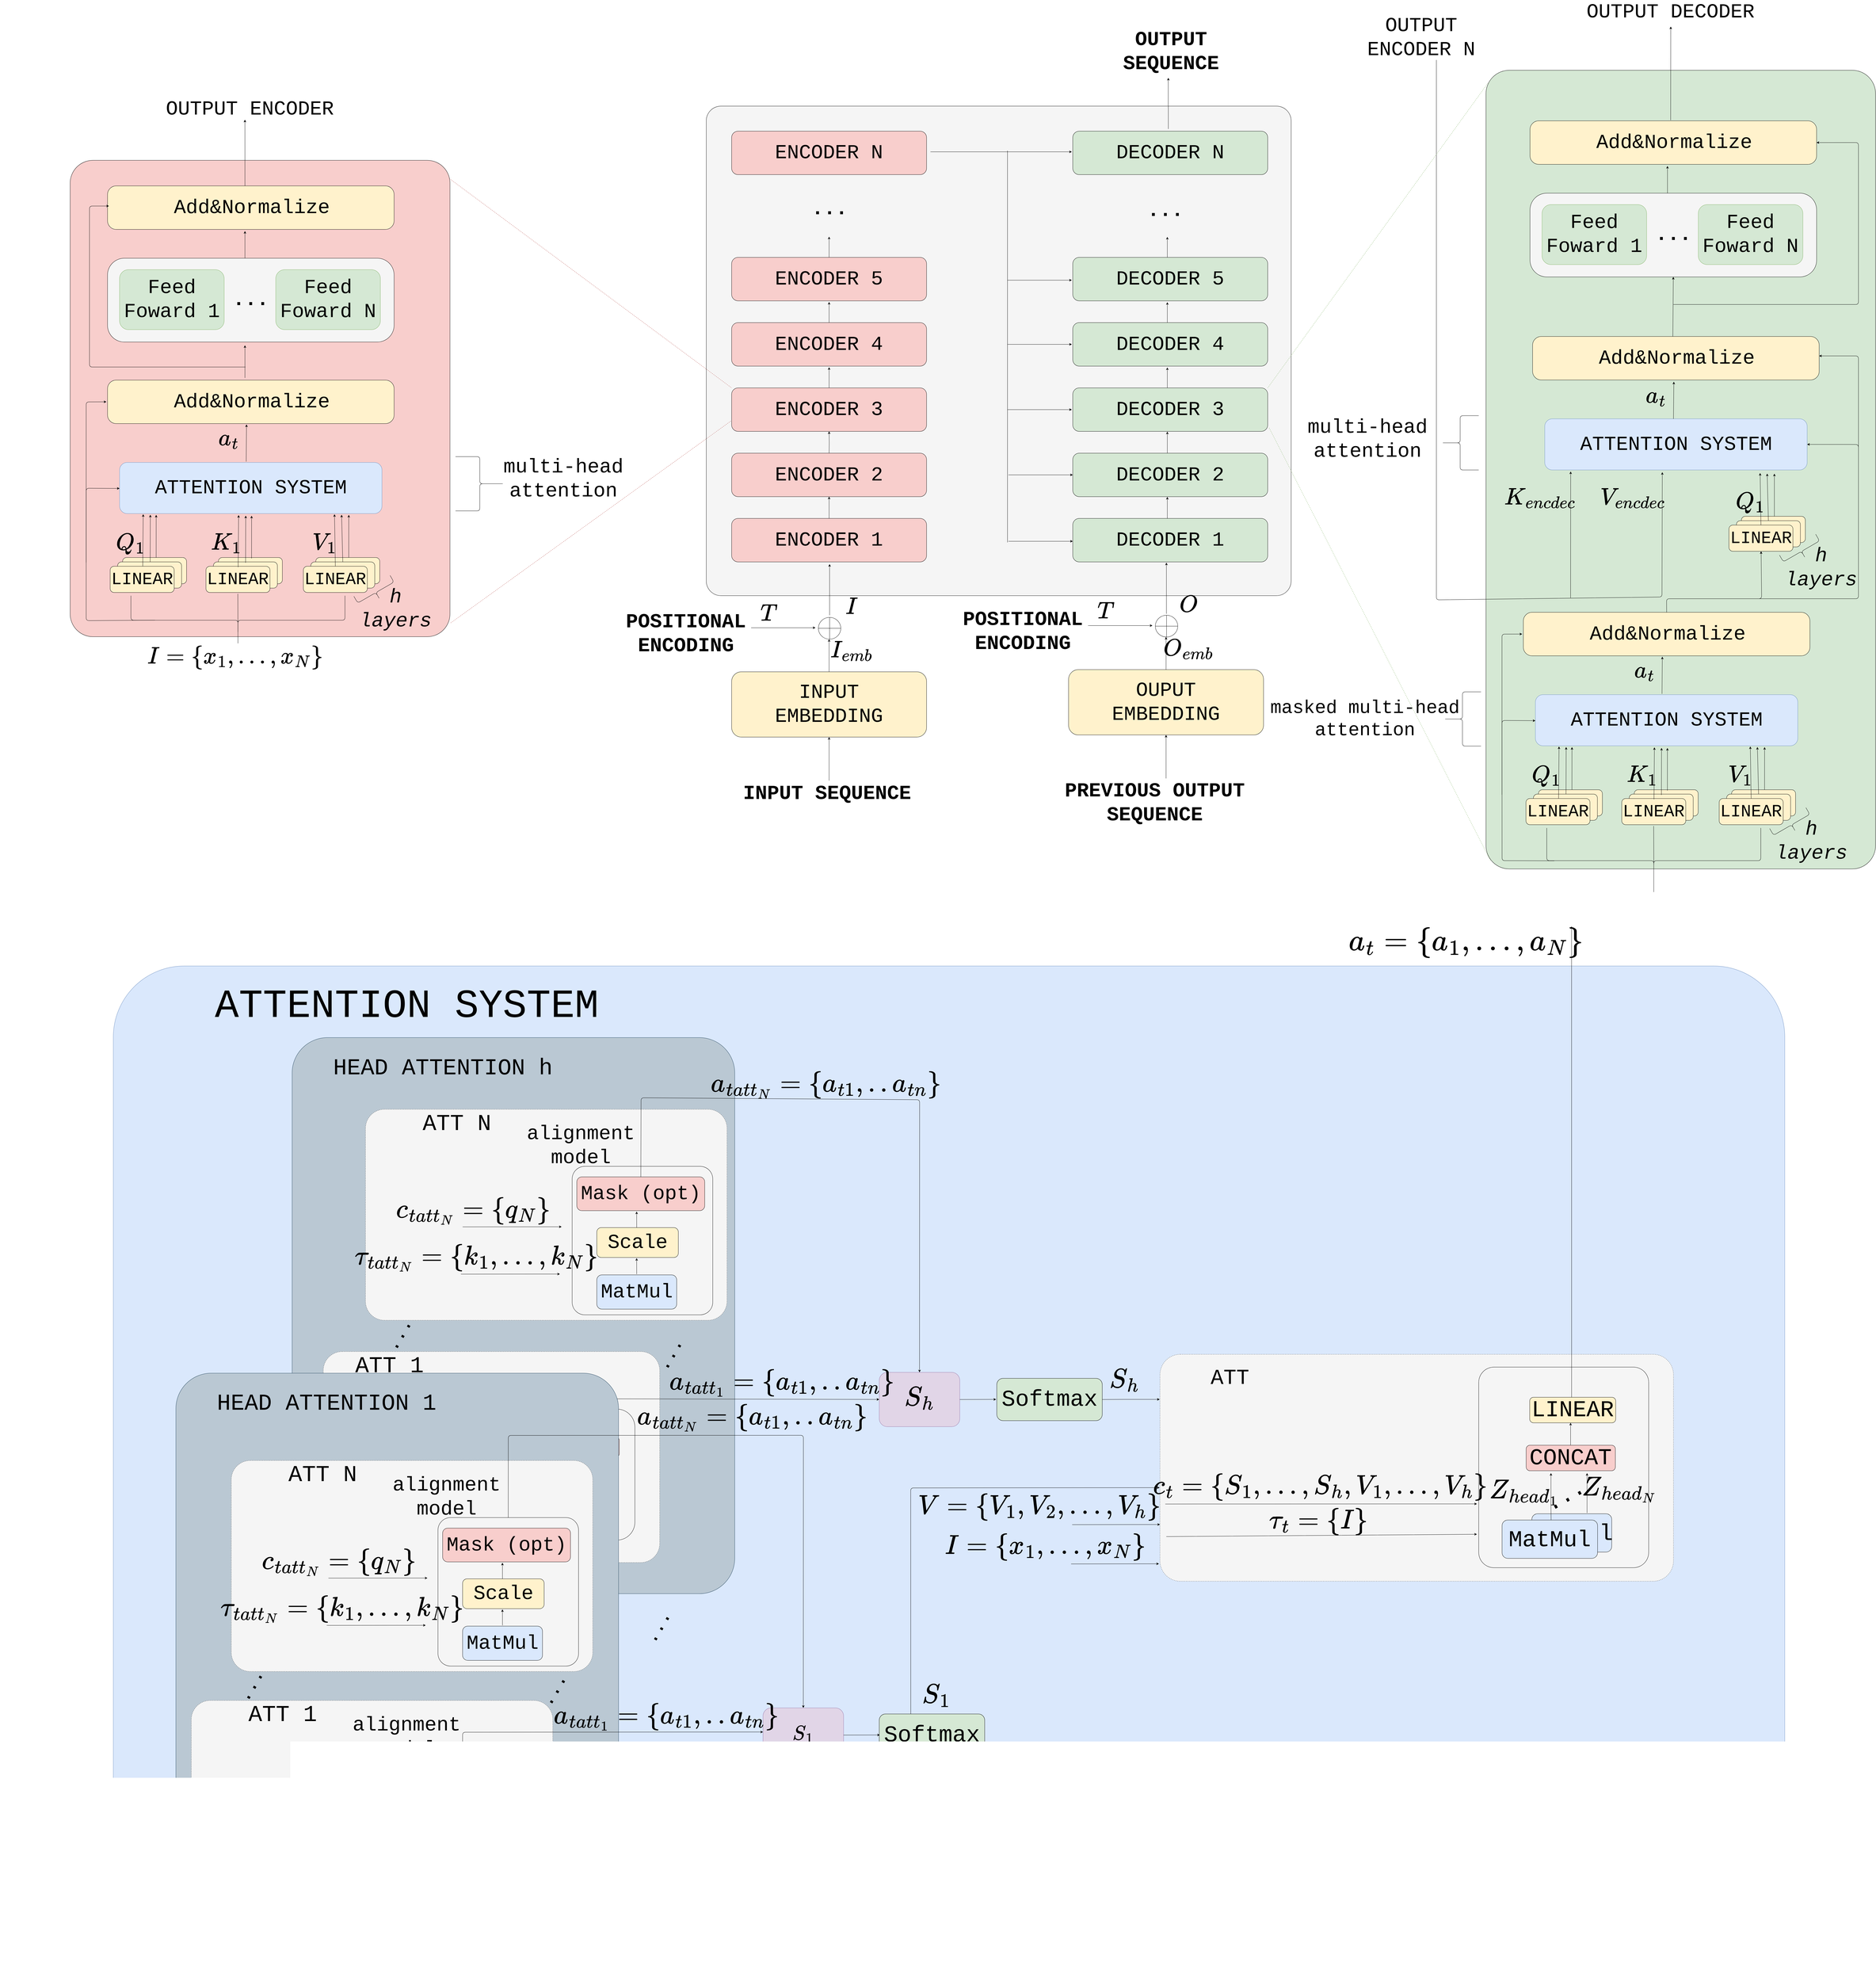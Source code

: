 <mxfile version="12.9.3" type="device"><diagram id="pZPd8VTN87t71ZaZm_eb" name="Página-1"><mxGraphModel dx="8788" dy="10378" grid="1" gridSize="10" guides="1" tooltips="1" connect="1" arrows="1" fold="1" page="1" pageScale="1" pageWidth="827" pageHeight="1169" math="1" shadow="0"><root><mxCell id="0"/><mxCell id="1" parent="0"/><mxCell id="4njrjiT-0nPwrix-YTJU-192" value="" style="rounded=1;whiteSpace=wrap;html=1;strokeWidth=1;arcSize=3;strokeColor=#000000;fillColor=#f5f5f5;fontColor=#333333;fontSize=70;fontStyle=0" parent="1" vertex="1"><mxGeometry x="713.293" y="-5401.496" width="2048.067" height="1713.759" as="geometry"/></mxCell><mxCell id="4njrjiT-0nPwrix-YTJU-198" value="" style="edgeStyle=orthogonalEdgeStyle;rounded=0;orthogonalLoop=1;jettySize=auto;html=1;strokeColor=#000000;strokeWidth=1;fontSize=70;fontStyle=0" parent="1" edge="1"><mxGeometry relative="1" as="geometry"><mxPoint x="1143.387" y="-4639.826" as="sourcePoint"/><mxPoint x="1143.387" y="-4715.993" as="targetPoint"/></mxGeometry></mxCell><mxCell id="4njrjiT-0nPwrix-YTJU-201" value="" style="edgeStyle=orthogonalEdgeStyle;rounded=0;orthogonalLoop=1;jettySize=auto;html=1;strokeColor=#000000;strokeWidth=1;fontSize=70;fontStyle=0" parent="1" edge="1"><mxGeometry relative="1" as="geometry"><mxPoint x="1143.387" y="-4411.324" as="sourcePoint"/><mxPoint x="1143.387" y="-4487.491" as="targetPoint"/></mxGeometry></mxCell><mxCell id="4njrjiT-0nPwrix-YTJU-204" value="" style="edgeStyle=orthogonalEdgeStyle;rounded=0;orthogonalLoop=1;jettySize=auto;html=1;strokeColor=#000000;strokeWidth=1;entryX=0.5;entryY=1;entryDx=0;entryDy=0;fontSize=70;fontStyle=0" parent="1" target="4njrjiT-0nPwrix-YTJU-197" edge="1"><mxGeometry relative="1" as="geometry"><mxPoint x="1143.387" y="-4182.823" as="sourcePoint"/><mxPoint x="1143.387" y="-4224.715" as="targetPoint"/></mxGeometry></mxCell><mxCell id="4njrjiT-0nPwrix-YTJU-206" value="" style="rounded=1;whiteSpace=wrap;html=1;strokeWidth=1;fillColor=#d5e8d4;strokeColor=#000000;fontFamily=Courier New;fontSize=70;fontStyle=0" parent="1" vertex="1"><mxGeometry x="1996.749" y="-5313.904" width="682.689" height="152.334" as="geometry"/></mxCell><mxCell id="4njrjiT-0nPwrix-YTJU-207" value="&lt;font style=&quot;font-size: 70px;&quot;&gt;&lt;span style=&quot;font-size: 70px;&quot;&gt;DECODER N&lt;/span&gt;&lt;/font&gt;" style="text;html=1;strokeColor=none;fillColor=none;align=center;verticalAlign=middle;whiteSpace=wrap;rounded=0;fontColor=#000000;fontFamily=Courier New;fontSize=70;strokeWidth=1;fontStyle=0" parent="1" vertex="1"><mxGeometry x="2065.018" y="-5275.821" width="546.151" height="76.167" as="geometry"/></mxCell><mxCell id="4njrjiT-0nPwrix-YTJU-218" value="" style="endArrow=classic;html=1;strokeColor=#000000;strokeWidth=1;fontStyle=0" parent="1" edge="1"><mxGeometry width="50" height="50" relative="1" as="geometry"><mxPoint x="1145.094" y="-3619.187" as="sourcePoint"/><mxPoint x="1145.094" y="-3798.179" as="targetPoint"/></mxGeometry></mxCell><mxCell id="4njrjiT-0nPwrix-YTJU-219" value="&lt;h4 style=&quot;font-size: 70px;&quot;&gt;&lt;span style=&quot;font-size: 70px;&quot;&gt;&lt;font style=&quot;font-size: 70px;&quot;&gt;INPUT SEQUENCE&lt;/font&gt;&lt;/span&gt;&lt;/h4&gt;" style="text;html=1;strokeColor=none;fillColor=none;align=center;verticalAlign=middle;whiteSpace=wrap;rounded=0;fontColor=#000000;fontFamily=Courier New;fontSize=70;fontStyle=0;strokeWidth=1;" parent="1" vertex="1"><mxGeometry x="685.986" y="-3002.233" width="901.149" height="15.233" as="geometry"/></mxCell><mxCell id="4njrjiT-0nPwrix-YTJU-220" value="" style="endArrow=classic;html=1;strokeColor=#000000;strokeWidth=1;entryX=0.5;entryY=1;entryDx=0;entryDy=0;fontSize=70;fontStyle=0" parent="1" target="4njrjiT-0nPwrix-YTJU-200" edge="1"><mxGeometry width="50" height="50" relative="1" as="geometry"><mxPoint x="1143.387" y="-3954.322" as="sourcePoint"/><mxPoint x="1167.282" y="-3756.287" as="targetPoint"/></mxGeometry></mxCell><mxCell id="4njrjiT-0nPwrix-YTJU-221" value="" style="endArrow=none;html=1;strokeColor=#000000;strokeWidth=1;fontColor=#000000;fontSize=70;fontStyle=0" parent="1" edge="1"><mxGeometry width="50" height="50" relative="1" as="geometry"><mxPoint x="1498.386" y="-5241.545" as="sourcePoint"/><mxPoint x="1768.048" y="-5241.545" as="targetPoint"/></mxGeometry></mxCell><mxCell id="4njrjiT-0nPwrix-YTJU-222" value="" style="line;strokeWidth=1;direction=south;html=1;fillColor=none;strokeColor=#000000;fontColor=#000000;fontSize=70;fontStyle=0" parent="1" vertex="1"><mxGeometry x="1750.981" y="-5245.354" width="34.134" height="1371.007" as="geometry"/></mxCell><mxCell id="4njrjiT-0nPwrix-YTJU-223" value="" style="endArrow=classic;html=1;strokeColor=#000000;strokeWidth=1;entryX=0;entryY=0.5;entryDx=0;entryDy=0;fontColor=#000000;fontSize=70;fontStyle=0" parent="1" edge="1"><mxGeometry width="50" height="50" relative="1" as="geometry"><mxPoint x="1771.461" y="-3878.155" as="sourcePoint"/><mxPoint x="1996.749" y="-3878.155" as="targetPoint"/></mxGeometry></mxCell><mxCell id="4njrjiT-0nPwrix-YTJU-224" value="" style="endArrow=classic;html=1;strokeColor=#000000;strokeWidth=1;entryX=0;entryY=0.5;entryDx=0;entryDy=0;fontColor=#000000;fontSize=70;fontStyle=0" parent="1" edge="1"><mxGeometry width="50" height="50" relative="1" as="geometry"><mxPoint x="1771.461" y="-4110.464" as="sourcePoint"/><mxPoint x="1996.749" y="-4110.464" as="targetPoint"/></mxGeometry></mxCell><mxCell id="4njrjiT-0nPwrix-YTJU-225" value="" style="endArrow=classic;html=1;strokeColor=#000000;strokeWidth=1;entryX=0;entryY=0.5;entryDx=0;entryDy=0;fontColor=#000000;fontSize=70;fontStyle=0" parent="1" edge="1"><mxGeometry width="50" height="50" relative="1" as="geometry"><mxPoint x="1768.048" y="-4338.966" as="sourcePoint"/><mxPoint x="1993.335" y="-4338.966" as="targetPoint"/></mxGeometry></mxCell><mxCell id="4njrjiT-0nPwrix-YTJU-226" value="" style="endArrow=classic;html=1;strokeColor=#000000;strokeWidth=1;entryX=0;entryY=0.5;entryDx=0;entryDy=0;fontColor=#000000;fontSize=70;fontStyle=0" parent="1" edge="1"><mxGeometry width="50" height="50" relative="1" as="geometry"><mxPoint x="1768.048" y="-4567.467" as="sourcePoint"/><mxPoint x="1993.335" y="-4567.467" as="targetPoint"/></mxGeometry></mxCell><mxCell id="4njrjiT-0nPwrix-YTJU-227" value="" style="endArrow=classic;html=1;strokeColor=#000000;strokeWidth=1;entryX=0;entryY=0.5;entryDx=0;entryDy=0;fontColor=#000000;fontSize=70;fontStyle=0" parent="1" edge="1"><mxGeometry width="50" height="50" relative="1" as="geometry"><mxPoint x="1768.048" y="-4792.16" as="sourcePoint"/><mxPoint x="1993.335" y="-4792.16" as="targetPoint"/></mxGeometry></mxCell><mxCell id="4njrjiT-0nPwrix-YTJU-228" value="" style="endArrow=classic;html=1;strokeColor=#000000;strokeWidth=1;entryX=0;entryY=0.5;entryDx=0;entryDy=0;fontColor=#000000;fontSize=70;fontStyle=0" parent="1" edge="1"><mxGeometry width="50" height="50" relative="1" as="geometry"><mxPoint x="1768.048" y="-5241.545" as="sourcePoint"/><mxPoint x="1993.335" y="-5241.545" as="targetPoint"/></mxGeometry></mxCell><mxCell id="4njrjiT-0nPwrix-YTJU-229" value="&lt;h4 style=&quot;font-size: 70px;&quot;&gt;&lt;span style=&quot;font-size: 70px;&quot;&gt;&lt;span style=&quot;font-size: 70px;&quot;&gt;&lt;font style=&quot;font-size: 70px;&quot;&gt;OUTPUT SEQUENCE&lt;/font&gt;&lt;/span&gt;&lt;/span&gt;&lt;/h4&gt;" style="text;html=1;strokeColor=none;fillColor=none;align=center;verticalAlign=middle;whiteSpace=wrap;rounded=0;fontColor=#000000;fontFamily=Courier New;fontSize=70;fontStyle=0;strokeWidth=1;" parent="1" vertex="1"><mxGeometry x="2068.431" y="-5629.998" width="546.151" height="76.167" as="geometry"/></mxCell><mxCell id="4njrjiT-0nPwrix-YTJU-230" value="" style="endArrow=classic;html=1;strokeColor=#000000;strokeWidth=1;fontColor=#000000;fontSize=70;fontStyle=0" parent="1" edge="1"><mxGeometry width="50" height="50" relative="1" as="geometry"><mxPoint x="2331.266" y="-5321.521" as="sourcePoint"/><mxPoint x="2331.266" y="-5500.514" as="targetPoint"/></mxGeometry></mxCell><mxCell id="4njrjiT-0nPwrix-YTJU-231" value="" style="edgeStyle=orthogonalEdgeStyle;rounded=0;orthogonalLoop=1;jettySize=auto;html=1;strokeColor=#000000;strokeWidth=1;fontFamily=Courier New;fontSize=70;fontStyle=0" parent="1" edge="1"><mxGeometry relative="1" as="geometry"><mxPoint x="2327.853" y="-4867.518" as="sourcePoint"/><mxPoint x="2327.853" y="-4943.686" as="targetPoint"/></mxGeometry></mxCell><mxCell id="4njrjiT-0nPwrix-YTJU-232" value="" style="edgeStyle=orthogonalEdgeStyle;rounded=0;orthogonalLoop=1;jettySize=auto;html=1;strokeColor=#000000;strokeWidth=1;fontFamily=Courier New;fontSize=70;fontStyle=0" parent="1" edge="1"><mxGeometry relative="1" as="geometry"><mxPoint x="2327.853" y="-4639.017" as="sourcePoint"/><mxPoint x="2327.853" y="-4715.184" as="targetPoint"/></mxGeometry></mxCell><mxCell id="4njrjiT-0nPwrix-YTJU-233" value="" style="edgeStyle=orthogonalEdgeStyle;rounded=0;orthogonalLoop=1;jettySize=auto;html=1;strokeColor=#000000;strokeWidth=1;fontFamily=Courier New;fontSize=70;fontStyle=0" parent="1" edge="1"><mxGeometry relative="1" as="geometry"><mxPoint x="2327.853" y="-4410.516" as="sourcePoint"/><mxPoint x="2327.853" y="-4486.683" as="targetPoint"/></mxGeometry></mxCell><mxCell id="4njrjiT-0nPwrix-YTJU-234" value="" style="edgeStyle=orthogonalEdgeStyle;rounded=0;orthogonalLoop=1;jettySize=auto;html=1;strokeColor=#000000;strokeWidth=1;entryX=0.5;entryY=1;entryDx=0;entryDy=0;fontFamily=Courier New;fontSize=70;fontStyle=0" parent="1" edge="1"><mxGeometry relative="1" as="geometry"><mxPoint x="2327.853" y="-4182.015" as="sourcePoint"/><mxPoint x="2327.853" y="-4261.99" as="targetPoint"/></mxGeometry></mxCell><mxCell id="4njrjiT-0nPwrix-YTJU-235" value="" style="endArrow=classic;html=1;strokeColor=#000000;strokeWidth=1;entryX=0.5;entryY=1;entryDx=0;entryDy=0;fontFamily=Courier New;fontSize=70;fontStyle=0" parent="1" edge="1"><mxGeometry width="50" height="50" relative="1" as="geometry"><mxPoint x="2327.853" y="-3953.514" as="sourcePoint"/><mxPoint x="2327.853" y="-4033.489" as="targetPoint"/></mxGeometry></mxCell><mxCell id="4njrjiT-0nPwrix-YTJU-236" value="" style="edgeStyle=orthogonalEdgeStyle;rounded=0;orthogonalLoop=1;jettySize=auto;html=1;strokeColor=#000000;strokeWidth=1;fontSize=70;fontStyle=0" parent="1" edge="1"><mxGeometry relative="1" as="geometry"><mxPoint x="1143.387" y="-4868.327" as="sourcePoint"/><mxPoint x="1143.387" y="-4944.494" as="targetPoint"/></mxGeometry></mxCell><mxCell id="4njrjiT-0nPwrix-YTJU-237" value="" style="group;fontColor=#000000;fontFamily=Courier New;fontSize=70;fontStyle=0;strokeWidth=1;" parent="1" vertex="1" connectable="0"><mxGeometry x="802.043" y="-5100.636" width="853.361" height="209.459" as="geometry"/></mxCell><mxCell id="4njrjiT-0nPwrix-YTJU-238" value="" style="rounded=1;whiteSpace=wrap;html=1;strokeWidth=1;fillColor=#f8cecc;strokeColor=#000000;fontColor=#000000;fontSize=70;fontStyle=0" parent="4njrjiT-0nPwrix-YTJU-237" vertex="1"><mxGeometry y="-213.268" width="682.689" height="152.334" as="geometry"/></mxCell><mxCell id="4njrjiT-0nPwrix-YTJU-239" value="&lt;font style=&quot;font-size: 70px;&quot;&gt;&lt;span style=&quot;font-size: 70px&quot;&gt;ENCODER N&lt;/span&gt;&lt;/font&gt;" style="text;html=1;strokeColor=none;fillColor=#f8cecc;align=center;verticalAlign=middle;whiteSpace=wrap;rounded=0;fontColor=#000000;fontFamily=Courier New;fontSize=70;fontStyle=0;strokeWidth=1;" parent="4njrjiT-0nPwrix-YTJU-237" vertex="1"><mxGeometry x="68.269" y="-175.184" width="546.151" height="76.167" as="geometry"/></mxCell><mxCell id="4njrjiT-0nPwrix-YTJU-242" value="&lt;h4 style=&quot;font-size: 70px;&quot;&gt;&lt;span style=&quot;font-size: 70px;&quot;&gt;&lt;span style=&quot;font-size: 70px;&quot;&gt;&lt;font style=&quot;font-size: 70px;&quot;&gt;...&lt;/font&gt;&lt;/span&gt;&lt;/span&gt;&lt;/h4&gt;" style="text;html=1;strokeColor=none;fillColor=none;align=center;verticalAlign=middle;whiteSpace=wrap;rounded=0;fontColor=#000000;fontFamily=Courier New;fontSize=70;strokeWidth=1;fontStyle=0" parent="1" vertex="1"><mxGeometry x="2047.95" y="-5073.978" width="546.151" height="76.167" as="geometry"/></mxCell><mxCell id="4njrjiT-0nPwrix-YTJU-244" value="" style="rounded=1;whiteSpace=wrap;html=1;strokeWidth=1;fillColor=#fff2cc;strokeColor=#000000;fontFamily=Courier New;fontStyle=0" parent="1" vertex="1"><mxGeometry x="802.043" y="-3421.152" width="682.689" height="228.501" as="geometry"/></mxCell><mxCell id="4njrjiT-0nPwrix-YTJU-245" value="" style="endArrow=classic;html=1;strokeColor=#000000;strokeWidth=1;entryX=0.5;entryY=1;entryDx=0;entryDy=0;fontColor=#000000;fontFamily=Courier New;fontStyle=0" parent="1" target="4njrjiT-0nPwrix-YTJU-244" edge="1"><mxGeometry width="50" height="50" relative="1" as="geometry"><mxPoint x="1143.387" y="-3040.317" as="sourcePoint"/><mxPoint x="1179.229" y="-3760.096" as="targetPoint"/></mxGeometry></mxCell><mxCell id="4njrjiT-0nPwrix-YTJU-246" value="&lt;span&gt;&lt;font style=&quot;font-size: 70px&quot;&gt;INPUT EMBEDDING&lt;/font&gt;&lt;/span&gt;" style="text;html=1;strokeColor=none;fillColor=none;align=center;verticalAlign=middle;whiteSpace=wrap;rounded=0;fontFamily=Courier New;fontStyle=0;strokeWidth=1;" parent="1" vertex="1"><mxGeometry x="870.312" y="-3344.985" width="546.151" height="76.167" as="geometry"/></mxCell><mxCell id="4njrjiT-0nPwrix-YTJU-247" value="&lt;h4 style=&quot;font-size: 70px;&quot;&gt;&lt;span style=&quot;font-size: 70px;&quot;&gt;&lt;font style=&quot;font-size: 70px;&quot;&gt;POSITIONAL ENCODING&lt;/font&gt;&lt;/span&gt;&lt;/h4&gt;" style="text;html=1;strokeColor=none;fillColor=none;align=center;verticalAlign=middle;whiteSpace=wrap;rounded=0;fontColor=#000000;fontFamily=Courier New;fontSize=70;fontStyle=0;strokeWidth=1;" parent="1" vertex="1"><mxGeometry x="470" y="-3583.75" width="343.97" height="58.94" as="geometry"/></mxCell><mxCell id="4njrjiT-0nPwrix-YTJU-248" value="" style="shape=orEllipse;perimeter=ellipsePerimeter;whiteSpace=wrap;html=1;backgroundOutline=1;strokeColor=#000000;strokeWidth=1;fillColor=none;fontStyle=0" parent="1" vertex="1"><mxGeometry x="1105.84" y="-3611.57" width="78.509" height="76.167" as="geometry"/></mxCell><mxCell id="4njrjiT-0nPwrix-YTJU-249" value="" style="endArrow=classic;html=1;strokeColor=#000000;strokeWidth=1;entryX=0.5;entryY=1;entryDx=0;entryDy=0;fontStyle=0" parent="1" edge="1"><mxGeometry width="50" height="50" relative="1" as="geometry"><mxPoint x="1143.387" y="-3421.152" as="sourcePoint"/><mxPoint x="1143.387" y="-3535.403" as="targetPoint"/></mxGeometry></mxCell><mxCell id="4njrjiT-0nPwrix-YTJU-250" value="" style="endArrow=classic;html=1;strokeColor=#000000;strokeWidth=1;entryX=0;entryY=0.5;entryDx=0;entryDy=0;fontStyle=0" parent="1" edge="1"><mxGeometry width="50" height="50" relative="1" as="geometry"><mxPoint x="870.312" y="-3575.391" as="sourcePoint"/><mxPoint x="1095.599" y="-3575.391" as="targetPoint"/></mxGeometry></mxCell><mxCell id="4njrjiT-0nPwrix-YTJU-251" value="&lt;h4&gt;&lt;font style=&quot;font-size: 70px&quot;&gt;$$I_{emb}$$&lt;/font&gt;&lt;/h4&gt;" style="text;html=1;strokeColor=none;fillColor=none;align=center;verticalAlign=middle;whiteSpace=wrap;rounded=0;fontColor=#000000;fontFamily=Courier New;strokeWidth=1;fontStyle=0" parent="1" vertex="1"><mxGeometry x="1174.108" y="-3497.319" width="95.576" height="15.233" as="geometry"/></mxCell><mxCell id="4njrjiT-0nPwrix-YTJU-252" value="&lt;h4&gt;&lt;span style=&quot;font-size: 70px&quot;&gt;$$T$$&lt;/span&gt;&lt;/h4&gt;" style="text;html=1;strokeColor=none;fillColor=none;align=center;verticalAlign=middle;whiteSpace=wrap;rounded=0;fontColor=#000000;fontFamily=Courier New;strokeWidth=1;fontStyle=0" parent="1" vertex="1"><mxGeometry x="883.966" y="-3626.803" width="95.576" height="15.233" as="geometry"/></mxCell><mxCell id="4njrjiT-0nPwrix-YTJU-253" value="&lt;h4 style=&quot;font-size: 70px&quot;&gt;&lt;span style=&quot;font-size: 70px&quot;&gt;$$I$$&lt;/span&gt;&lt;/h4&gt;" style="text;html=1;strokeColor=none;fillColor=none;align=center;verticalAlign=middle;whiteSpace=wrap;rounded=0;fontColor=#000000;fontFamily=Courier New;strokeWidth=1;fontSize=70;fontStyle=0" parent="1" vertex="1"><mxGeometry x="1174.108" y="-3649.654" width="95.576" height="15.233" as="geometry"/></mxCell><mxCell id="4njrjiT-0nPwrix-YTJU-208" value="" style="rounded=1;whiteSpace=wrap;html=1;strokeWidth=1;fillColor=#d5e8d4;strokeColor=#000000;fontFamily=Courier New;fontSize=70;fontStyle=0" parent="1" vertex="1"><mxGeometry x="1996.749" y="-4872.135" width="682.689" height="152.334" as="geometry"/></mxCell><mxCell id="4njrjiT-0nPwrix-YTJU-209" value="&lt;font style=&quot;font-size: 70px;&quot;&gt;&lt;span style=&quot;font-size: 70px;&quot;&gt;DECODER 5&lt;/span&gt;&lt;/font&gt;" style="text;html=1;strokeColor=none;fillColor=none;align=center;verticalAlign=middle;whiteSpace=wrap;rounded=0;fontColor=#000000;fontFamily=Courier New;fontSize=70;strokeWidth=1;fontStyle=0" parent="1" vertex="1"><mxGeometry x="2065.018" y="-4834.052" width="546.151" height="76.167" as="geometry"/></mxCell><mxCell id="4njrjiT-0nPwrix-YTJU-210" value="" style="rounded=1;whiteSpace=wrap;html=1;strokeWidth=1;fillColor=#d5e8d4;strokeColor=#000000;fontFamily=Courier New;fontSize=70;fontStyle=0" parent="1" vertex="1"><mxGeometry x="1996.749" y="-4643.634" width="682.689" height="152.334" as="geometry"/></mxCell><mxCell id="4njrjiT-0nPwrix-YTJU-211" value="&lt;font style=&quot;font-size: 70px;&quot;&gt;&lt;span style=&quot;font-size: 70px;&quot;&gt;DECODER 4&lt;/span&gt;&lt;/font&gt;" style="text;html=1;strokeColor=none;fillColor=none;align=center;verticalAlign=middle;whiteSpace=wrap;rounded=0;fontColor=#000000;fontFamily=Courier New;fontSize=70;strokeWidth=1;fontStyle=0" parent="1" vertex="1"><mxGeometry x="2065.018" y="-4605.55" width="546.151" height="76.167" as="geometry"/></mxCell><mxCell id="4njrjiT-0nPwrix-YTJU-212" value="" style="rounded=1;whiteSpace=wrap;html=1;strokeWidth=1;fillColor=#d5e8d4;strokeColor=#000000;fontFamily=Courier New;fontSize=70;fontStyle=0" parent="1" vertex="1"><mxGeometry x="1996.749" y="-4415.133" width="682.689" height="152.334" as="geometry"/></mxCell><mxCell id="4njrjiT-0nPwrix-YTJU-213" value="&lt;font style=&quot;font-size: 70px;&quot;&gt;&lt;span style=&quot;font-size: 70px;&quot;&gt;DECODER 3&lt;/span&gt;&lt;/font&gt;" style="text;html=1;strokeColor=none;fillColor=#d5e8d4;align=center;verticalAlign=middle;whiteSpace=wrap;rounded=0;fontFamily=Courier New;fontSize=70;strokeWidth=1;fontStyle=0" parent="1" vertex="1"><mxGeometry x="2065.018" y="-4377.049" width="546.151" height="76.167" as="geometry"/></mxCell><mxCell id="4njrjiT-0nPwrix-YTJU-214" value="" style="rounded=1;whiteSpace=wrap;html=1;strokeWidth=1;fillColor=#d5e8d4;strokeColor=#000000;fontFamily=Courier New;fontSize=70;fontStyle=0" parent="1" vertex="1"><mxGeometry x="1996.749" y="-4186.631" width="682.689" height="152.334" as="geometry"/></mxCell><mxCell id="4njrjiT-0nPwrix-YTJU-215" value="&lt;font style=&quot;font-size: 70px;&quot;&gt;&lt;span style=&quot;font-size: 70px;&quot;&gt;DECODER 2&lt;/span&gt;&lt;/font&gt;" style="text;html=1;strokeColor=none;fillColor=none;align=center;verticalAlign=middle;whiteSpace=wrap;rounded=0;fontColor=#000000;fontFamily=Courier New;fontSize=70;strokeWidth=1;fontStyle=0" parent="1" vertex="1"><mxGeometry x="2065.018" y="-4148.548" width="546.151" height="76.167" as="geometry"/></mxCell><mxCell id="4njrjiT-0nPwrix-YTJU-216" value="" style="rounded=1;whiteSpace=wrap;html=1;strokeWidth=1;fillColor=#d5e8d4;strokeColor=#000000;fontFamily=Courier New;fontSize=70;fontStyle=0" parent="1" vertex="1"><mxGeometry x="1996.749" y="-3958.13" width="682.689" height="152.334" as="geometry"/></mxCell><mxCell id="4njrjiT-0nPwrix-YTJU-217" value="&lt;font style=&quot;font-size: 70px;&quot;&gt;&lt;span style=&quot;font-size: 70px;&quot;&gt;DECODER 1&lt;/span&gt;&lt;/font&gt;" style="text;html=1;strokeColor=none;fillColor=none;align=center;verticalAlign=middle;whiteSpace=wrap;rounded=0;fontColor=#000000;fontFamily=Courier New;fontSize=70;strokeWidth=1;fontStyle=0" parent="1" vertex="1"><mxGeometry x="2065.018" y="-3920.047" width="546.151" height="76.167" as="geometry"/></mxCell><mxCell id="4njrjiT-0nPwrix-YTJU-387" value="&lt;h4 style=&quot;font-size: 70px;&quot;&gt;&lt;span style=&quot;font-size: 70px;&quot;&gt;&lt;span style=&quot;font-size: 70px;&quot;&gt;&lt;font style=&quot;font-size: 70px;&quot;&gt;...&lt;/font&gt;&lt;/span&gt;&lt;/span&gt;&lt;/h4&gt;" style="text;html=1;strokeColor=none;fillColor=none;align=center;verticalAlign=middle;whiteSpace=wrap;rounded=0;fontColor=#000000;fontFamily=Courier New;fontSize=70;fontStyle=0;strokeWidth=1;" parent="1" vertex="1"><mxGeometry x="872.02" y="-5079.998" width="546.151" height="76.167" as="geometry"/></mxCell><mxCell id="4njrjiT-0nPwrix-YTJU-193" value="" style="rounded=1;whiteSpace=wrap;html=1;strokeWidth=1;fillColor=#f8cecc;strokeColor=#000000;fontSize=70;fontStyle=0" parent="1" vertex="1"><mxGeometry x="802.043" y="-4872.135" width="682.689" height="152.334" as="geometry"/></mxCell><mxCell id="4njrjiT-0nPwrix-YTJU-194" value="&lt;font style=&quot;font-size: 70px;&quot;&gt;&lt;span style=&quot;font-size: 70px&quot;&gt;ENCODER 5&lt;/span&gt;&lt;/font&gt;" style="text;html=1;strokeColor=none;fillColor=none;align=center;verticalAlign=middle;whiteSpace=wrap;rounded=0;fontColor=#000000;fontFamily=Courier New;fontSize=70;strokeWidth=1;fontStyle=0" parent="1" vertex="1"><mxGeometry x="870.312" y="-4834.052" width="546.151" height="76.167" as="geometry"/></mxCell><mxCell id="4njrjiT-0nPwrix-YTJU-195" value="" style="rounded=1;whiteSpace=wrap;html=1;strokeWidth=1;fillColor=#f8cecc;strokeColor=#000000;fontSize=70;fontStyle=0" parent="1" vertex="1"><mxGeometry x="802.043" y="-4643.634" width="682.689" height="152.334" as="geometry"/></mxCell><mxCell id="4njrjiT-0nPwrix-YTJU-196" value="&lt;font style=&quot;font-size: 70px;&quot;&gt;&lt;span style=&quot;font-size: 70px;&quot;&gt;ENCODER 4&lt;/span&gt;&lt;/font&gt;" style="text;html=1;strokeColor=none;fillColor=none;align=center;verticalAlign=middle;whiteSpace=wrap;rounded=0;fontColor=#000000;fontFamily=Courier New;fontSize=70;strokeWidth=1;fontStyle=0" parent="1" vertex="1"><mxGeometry x="870.312" y="-4605.55" width="546.151" height="76.167" as="geometry"/></mxCell><mxCell id="4njrjiT-0nPwrix-YTJU-197" value="" style="rounded=1;whiteSpace=wrap;html=1;strokeWidth=1;fillColor=#f8cecc;strokeColor=#000000;fontSize=70;fontStyle=0" parent="1" vertex="1"><mxGeometry x="802.043" y="-4415.133" width="682.689" height="152.334" as="geometry"/></mxCell><mxCell id="4njrjiT-0nPwrix-YTJU-199" value="&lt;font style=&quot;font-size: 70px;&quot;&gt;&lt;span style=&quot;font-size: 70px;&quot;&gt;ENCODER 3&lt;/span&gt;&lt;/font&gt;" style="text;html=1;strokeColor=none;fillColor=none;align=center;verticalAlign=middle;whiteSpace=wrap;rounded=0;fontColor=#000000;fontFamily=Courier New;fontSize=70;strokeWidth=1;fontStyle=0" parent="1" vertex="1"><mxGeometry x="870.312" y="-4377.049" width="546.151" height="76.167" as="geometry"/></mxCell><mxCell id="4njrjiT-0nPwrix-YTJU-200" value="" style="rounded=1;whiteSpace=wrap;html=1;strokeWidth=1;fillColor=#f8cecc;strokeColor=#000000;fontSize=70;fontStyle=0" parent="1" vertex="1"><mxGeometry x="802.043" y="-4186.631" width="682.689" height="152.334" as="geometry"/></mxCell><mxCell id="4njrjiT-0nPwrix-YTJU-202" value="&lt;font style=&quot;font-size: 70px;&quot;&gt;&lt;span style=&quot;font-size: 70px;&quot;&gt;ENCODER 2&lt;/span&gt;&lt;/font&gt;" style="text;html=1;strokeColor=none;fillColor=none;align=center;verticalAlign=middle;whiteSpace=wrap;rounded=0;fontColor=#000000;fontFamily=Courier New;fontSize=70;strokeWidth=1;fontStyle=0" parent="1" vertex="1"><mxGeometry x="870.312" y="-4148.548" width="546.151" height="76.167" as="geometry"/></mxCell><mxCell id="4njrjiT-0nPwrix-YTJU-203" value="" style="rounded=1;whiteSpace=wrap;html=1;strokeWidth=1;fillColor=#f8cecc;strokeColor=#000000;fontSize=70;fontStyle=0" parent="1" vertex="1"><mxGeometry x="802.043" y="-3958.13" width="682.689" height="152.334" as="geometry"/></mxCell><mxCell id="4njrjiT-0nPwrix-YTJU-205" value="&lt;font style=&quot;font-size: 70px;&quot;&gt;&lt;span style=&quot;font-size: 70px;&quot;&gt;ENCODER 1&lt;/span&gt;&lt;/font&gt;" style="text;html=1;strokeColor=none;fillColor=none;align=center;verticalAlign=middle;whiteSpace=wrap;rounded=0;fontColor=#000000;fontFamily=Courier New;fontSize=70;strokeWidth=1;fontStyle=0" parent="1" vertex="1"><mxGeometry x="870.312" y="-3920.047" width="546.151" height="76.167" as="geometry"/></mxCell><mxCell id="4njrjiT-0nPwrix-YTJU-388" value="" style="endArrow=none;html=1;strokeWidth=1;strokeColor=#b85450;fillColor=#f8cecc;dashed=1;startArrow=none;startFill=0;endFill=0;exitX=0.998;exitY=0.038;exitDx=0;exitDy=0;entryX=0;entryY=0;entryDx=0;entryDy=0;exitPerimeter=0;fontStyle=0" parent="1" source="4njrjiT-0nPwrix-YTJU-255" target="4njrjiT-0nPwrix-YTJU-197" edge="1"><mxGeometry width="50" height="50" relative="1" as="geometry"><mxPoint x="-190.005" y="-4408.443" as="sourcePoint"/><mxPoint x="1528.06" y="-3497.32" as="targetPoint"/></mxGeometry></mxCell><mxCell id="4njrjiT-0nPwrix-YTJU-389" value="" style="endArrow=none;html=1;strokeWidth=1;strokeColor=#b85450;fillColor=#f8cecc;dashed=1;startArrow=none;startFill=0;endFill=0;exitX=1.002;exitY=0.971;exitDx=0;exitDy=0;entryX=0;entryY=0.75;entryDx=0;entryDy=0;exitPerimeter=0;fontStyle=0" parent="1" source="4njrjiT-0nPwrix-YTJU-255" target="4njrjiT-0nPwrix-YTJU-197" edge="1"><mxGeometry width="50" height="50" relative="1" as="geometry"><mxPoint x="-180.005" y="-4398.443" as="sourcePoint"/><mxPoint x="812.043" y="-4405.133" as="targetPoint"/></mxGeometry></mxCell><mxCell id="4njrjiT-0nPwrix-YTJU-306" value="&lt;span style=&quot;font-size: 70px&quot;&gt;OUTPUT&lt;br&gt;ENCODER N&lt;br&gt;&lt;/span&gt;" style="text;html=1;strokeColor=none;fillColor=none;align=center;verticalAlign=middle;whiteSpace=wrap;rounded=0;fontColor=#000000;fontFamily=Courier New;fontSize=24;fontStyle=0;strokeWidth=1;" parent="1" vertex="1"><mxGeometry x="2961.002" y="-5660.004" width="512.017" height="38.084" as="geometry"/></mxCell><mxCell id="4njrjiT-0nPwrix-YTJU-393" value="" style="group;fontStyle=0;strokeWidth=1;" parent="1" vertex="1" connectable="0"><mxGeometry x="-1580.005" y="-5410" width="1395.725" height="2070.06" as="geometry"/></mxCell><mxCell id="4njrjiT-0nPwrix-YTJU-128" value="&lt;font style=&quot;font-size: 70px&quot;&gt;$$I = \left \{x_{1}, ..., x_{N}\right \}$$&lt;/font&gt;" style="text;html=1;strokeColor=none;fillColor=none;align=center;verticalAlign=middle;whiteSpace=wrap;rounded=0;shadow=0;fontFamily=Courier New;fontSize=32;fontStyle=0;strokeWidth=1;" parent="4njrjiT-0nPwrix-YTJU-393" vertex="1"><mxGeometry x="170.006" y="1810.024" width="946.891" height="260.036" as="geometry"/></mxCell><mxCell id="4njrjiT-0nPwrix-YTJU-390" value="" style="group;fontStyle=0;strokeWidth=1;" parent="4njrjiT-0nPwrix-YTJU-393" vertex="1" connectable="0"><mxGeometry width="1395.725" height="1955.898" as="geometry"/></mxCell><mxCell id="4njrjiT-0nPwrix-YTJU-255" value="" style="rounded=1;whiteSpace=wrap;html=1;strokeWidth=1;arcSize=6;fillColor=#f8cecc;strokeColor=#000000;fontColor=#000000;fontSize=70;fontStyle=0" parent="4njrjiT-0nPwrix-YTJU-390" vertex="1"><mxGeometry x="65.725" y="198.28" width="1330" height="1667.72" as="geometry"/></mxCell><mxCell id="4njrjiT-0nPwrix-YTJU-259" value="" style="rounded=1;whiteSpace=wrap;html=1;strokeWidth=1;fillColor=#fff2cc;strokeColor=#000000;arcSize=20;fontFamily=Courier New;fontSize=70;fontStyle=0" parent="4njrjiT-0nPwrix-YTJU-390" vertex="1"><mxGeometry x="196.544" y="967.571" width="1003.553" height="152.334" as="geometry"/></mxCell><mxCell id="4njrjiT-0nPwrix-YTJU-260" value="&lt;span style=&quot;font-size: 70px;&quot;&gt;&lt;span style=&quot;font-size: 70px;&quot;&gt;&lt;font style=&quot;font-size: 70px;&quot;&gt;Add&amp;amp;Normalize&lt;/font&gt;&lt;/span&gt;&lt;/span&gt;" style="text;html=1;strokeColor=none;fillColor=none;align=center;verticalAlign=middle;whiteSpace=wrap;rounded=0;fontColor=#000000;fontFamily=Courier New;fontSize=70;strokeWidth=1;fontStyle=0" parent="4njrjiT-0nPwrix-YTJU-390" vertex="1"><mxGeometry x="368.923" y="1005.655" width="665.622" height="76.167" as="geometry"/></mxCell><mxCell id="4njrjiT-0nPwrix-YTJU-261" value="" style="rounded=1;whiteSpace=wrap;html=1;strokeWidth=1;fillColor=#fff2cc;strokeColor=#000000;arcSize=20;fontFamily=Courier New;fontSize=70;fontStyle=0" parent="4njrjiT-0nPwrix-YTJU-390" vertex="1"><mxGeometry x="196.544" y="287.78" width="1003.553" height="152.334" as="geometry"/></mxCell><mxCell id="4njrjiT-0nPwrix-YTJU-262" value="&lt;span style=&quot;font-size: 70px;&quot;&gt;&lt;font style=&quot;font-size: 70px;&quot;&gt;Add&amp;amp;Normalize&lt;/font&gt;&lt;/span&gt;" style="text;html=1;strokeColor=none;fillColor=none;align=center;verticalAlign=middle;whiteSpace=wrap;rounded=0;fontColor=#000000;fontFamily=Courier New;fontSize=70;strokeWidth=1;fontStyle=0" parent="4njrjiT-0nPwrix-YTJU-390" vertex="1"><mxGeometry x="368.923" y="325.864" width="665.622" height="76.167" as="geometry"/></mxCell><mxCell id="4njrjiT-0nPwrix-YTJU-264" value="" style="rounded=1;whiteSpace=wrap;html=1;strokeWidth=1;arcSize=20;fillColor=#f5f5f5;strokeColor=#000000;fontColor=#333333;fontFamily=Courier New;fontSize=70;fontStyle=0" parent="4njrjiT-0nPwrix-YTJU-390" vertex="1"><mxGeometry x="196.544" y="541.036" width="1003.553" height="293.243" as="geometry"/></mxCell><mxCell id="4njrjiT-0nPwrix-YTJU-272" value="" style="endArrow=classic;html=1;strokeColor=#000000;strokeWidth=1;fontFamily=Courier New;fontSize=70;fontStyle=0" parent="4njrjiT-0nPwrix-YTJU-390" edge="1"><mxGeometry width="50" height="50" relative="1" as="geometry"><mxPoint x="677.839" y="959.954" as="sourcePoint"/><mxPoint x="677.839" y="845.704" as="targetPoint"/></mxGeometry></mxCell><mxCell id="4njrjiT-0nPwrix-YTJU-273" value="" style="endArrow=classic;html=1;strokeColor=#000000;strokeWidth=1;fontFamily=Courier New;fontSize=70;fontStyle=0" parent="4njrjiT-0nPwrix-YTJU-390" edge="1"><mxGeometry width="50" height="50" relative="1" as="geometry"><mxPoint x="677.839" y="541.036" as="sourcePoint"/><mxPoint x="677.839" y="445.827" as="targetPoint"/></mxGeometry></mxCell><mxCell id="4njrjiT-0nPwrix-YTJU-275" value="" style="edgeStyle=elbowEdgeStyle;elbow=horizontal;endArrow=classic;html=1;strokeColor=#000000;fontFamily=Courier New;fontSize=70;fontColor=#000000;strokeWidth=1;fontStyle=0" parent="4njrjiT-0nPwrix-YTJU-390" edge="1"><mxGeometry width="50" height="50" relative="1" as="geometry"><mxPoint x="679.546" y="921.871" as="sourcePoint"/><mxPoint x="201.664" y="358.235" as="targetPoint"/><Array as="points"><mxPoint x="133.395" y="541.036"/></Array></mxGeometry></mxCell><mxCell id="4njrjiT-0nPwrix-YTJU-276" value="" style="endArrow=classic;html=1;strokeColor=#000000;strokeWidth=1;fontFamily=Courier New;fontSize=12;fontColor=#000000;exitX=0.5;exitY=0;exitDx=0;exitDy=0;fontStyle=0" parent="4njrjiT-0nPwrix-YTJU-390" edge="1"><mxGeometry width="50" height="50" relative="1" as="geometry"><mxPoint x="677.839" y="287.78" as="sourcePoint"/><mxPoint x="677.725" y="56" as="targetPoint"/></mxGeometry></mxCell><mxCell id="4njrjiT-0nPwrix-YTJU-307" value="&lt;span style=&quot;font-size: 70px&quot;&gt;OUTPUT ENCODER&lt;br&gt;&lt;/span&gt;" style="text;html=1;strokeColor=none;fillColor=none;align=center;verticalAlign=middle;whiteSpace=wrap;rounded=0;fontColor=#000000;fontFamily=Courier New;fontSize=24;fontStyle=0;strokeWidth=1;" parent="4njrjiT-0nPwrix-YTJU-390" vertex="1"><mxGeometry x="305.225" width="780" height="38.08" as="geometry"/></mxCell><mxCell id="4njrjiT-0nPwrix-YTJU-268" value="&lt;h4 style=&quot;font-size: 70px;&quot;&gt;&lt;span style=&quot;font-size: 70px;&quot;&gt;&lt;span style=&quot;font-size: 70px;&quot;&gt;&lt;font style=&quot;font-size: 70px;&quot;&gt;...&lt;/font&gt;&lt;/span&gt;&lt;/span&gt;&lt;/h4&gt;" style="text;html=1;strokeColor=none;fillColor=none;align=center;verticalAlign=middle;whiteSpace=wrap;rounded=0;fontColor=#000000;fontFamily=Courier New;fontSize=70;strokeWidth=1;fontStyle=0" parent="4njrjiT-0nPwrix-YTJU-390" vertex="1"><mxGeometry x="425.248" y="628.87" width="546.151" height="114.251" as="geometry"/></mxCell><mxCell id="4njrjiT-0nPwrix-YTJU-320" value="&lt;span&gt;Feed&lt;br&gt;Foward N&lt;/span&gt;" style="rounded=1;whiteSpace=wrap;html=1;strokeWidth=1;fillColor=#d5e8d4;strokeColor=#82b366;arcSize=15;fontFamily=Courier New;fontSize=70;fontStyle=0" parent="4njrjiT-0nPwrix-YTJU-390" vertex="1"><mxGeometry x="785.725" y="581" width="366.34" height="210" as="geometry"/></mxCell><mxCell id="4njrjiT-0nPwrix-YTJU-319" value="&lt;span&gt;Feed&lt;br&gt;Foward 1&lt;/span&gt;" style="rounded=1;whiteSpace=wrap;html=1;strokeWidth=1;fillColor=#d5e8d4;strokeColor=#82b366;arcSize=15;fontFamily=Courier New;fontSize=70;fontStyle=0" parent="4njrjiT-0nPwrix-YTJU-390" vertex="1"><mxGeometry x="238.615" y="581" width="366.34" height="210" as="geometry"/></mxCell><mxCell id="4njrjiT-0nPwrix-YTJU-117" value="&lt;font face=&quot;Courier New&quot; size=&quot;1&quot;&gt;&lt;span style=&quot;font-size: 70px&quot;&gt;$$a_{t}$$&lt;/span&gt;&lt;/font&gt;" style="text;html=1;strokeColor=none;fillColor=none;align=center;verticalAlign=middle;whiteSpace=wrap;rounded=0;fontSize=36;fontStyle=0;strokeWidth=1;" parent="4njrjiT-0nPwrix-YTJU-390" vertex="1"><mxGeometry x="578.717" y="1162.032" width="84.766" height="30.592" as="geometry"/></mxCell><mxCell id="mxlSL60qQ9fJ7IusRNZL-6" value="" style="endArrow=classic;html=1;strokeWidth=1;fontFamily=Courier New;fontSize=30;shadow=0;fontStyle=0" parent="4njrjiT-0nPwrix-YTJU-390" edge="1"><mxGeometry width="50" height="50" relative="1" as="geometry"><mxPoint x="249.191" y="1925.305" as="sourcePoint"/><mxPoint x="249.191" y="1925.305" as="targetPoint"/></mxGeometry></mxCell><mxCell id="mxlSL60qQ9fJ7IusRNZL-13" value="&lt;span&gt;LINEAR&lt;/span&gt;" style="rounded=1;whiteSpace=wrap;html=1;strokeColor=#000000;strokeWidth=1;fontFamily=Courier New;fontSize=30;fillColor=#fff2cc;shadow=0;fontStyle=0" parent="4njrjiT-0nPwrix-YTJU-390" vertex="1"><mxGeometry x="249.191" y="1588.788" width="224.116" height="91.777" as="geometry"/></mxCell><mxCell id="mxlSL60qQ9fJ7IusRNZL-16" value="&lt;span&gt;LINEAR&lt;/span&gt;" style="rounded=1;whiteSpace=wrap;html=1;strokeColor=#000000;strokeWidth=1;fontFamily=Courier New;fontSize=30;fillColor=#fff2cc;shadow=0;fontStyle=0" parent="4njrjiT-0nPwrix-YTJU-390" vertex="1"><mxGeometry x="584.679" y="1588.788" width="224.116" height="91.777" as="geometry"/></mxCell><mxCell id="mxlSL60qQ9fJ7IusRNZL-17" value="&lt;span&gt;LINEAR&lt;/span&gt;" style="rounded=1;whiteSpace=wrap;html=1;strokeColor=#000000;strokeWidth=1;fontFamily=Courier New;fontSize=30;fillColor=#fff2cc;shadow=0;fontStyle=0" parent="4njrjiT-0nPwrix-YTJU-390" vertex="1"><mxGeometry x="925.741" y="1588.788" width="224.116" height="91.777" as="geometry"/></mxCell><mxCell id="mxlSL60qQ9fJ7IusRNZL-20" value="" style="endArrow=classic;html=1;strokeWidth=1;fontFamily=Courier New;fontSize=30;shadow=0;fontStyle=0" parent="4njrjiT-0nPwrix-YTJU-390" edge="1"><mxGeometry width="50" height="50" relative="1" as="geometry"><mxPoint x="1041.301" y="1588.788" as="sourcePoint"/><mxPoint x="1041.399" y="1439.466" as="targetPoint"/></mxGeometry></mxCell><mxCell id="mxlSL60qQ9fJ7IusRNZL-28" value="" style="endArrow=classic;html=1;strokeWidth=1;fontFamily=Courier New;fontSize=30;shadow=0;fontStyle=0" parent="4njrjiT-0nPwrix-YTJU-390" edge="1"><mxGeometry width="50" height="50" relative="1" as="geometry"><mxPoint x="231.78" y="1940.602" as="sourcePoint"/><mxPoint x="231.78" y="1940.602" as="targetPoint"/></mxGeometry></mxCell><mxCell id="mxlSL60qQ9fJ7IusRNZL-32" value="&lt;span&gt;LINEAR&lt;/span&gt;" style="rounded=1;whiteSpace=wrap;html=1;strokeColor=#000000;strokeWidth=1;fontFamily=Courier New;fontSize=30;fillColor=#fff2cc;shadow=0;fontStyle=0" parent="4njrjiT-0nPwrix-YTJU-390" vertex="1"><mxGeometry x="231.78" y="1604.084" width="224.116" height="91.777" as="geometry"/></mxCell><mxCell id="mxlSL60qQ9fJ7IusRNZL-33" value="&lt;span&gt;LINEAR&lt;/span&gt;" style="rounded=1;whiteSpace=wrap;html=1;strokeColor=#000000;strokeWidth=1;fontFamily=Courier New;fontSize=30;fillColor=#fff2cc;shadow=0;fontStyle=0" parent="4njrjiT-0nPwrix-YTJU-390" vertex="1"><mxGeometry x="567.268" y="1604.084" width="224.116" height="91.777" as="geometry"/></mxCell><mxCell id="mxlSL60qQ9fJ7IusRNZL-34" value="&lt;span&gt;LINEAR&lt;/span&gt;" style="rounded=1;whiteSpace=wrap;html=1;strokeColor=#000000;strokeWidth=1;fontFamily=Courier New;fontSize=30;fillColor=#fff2cc;shadow=0;fontStyle=0" parent="4njrjiT-0nPwrix-YTJU-390" vertex="1"><mxGeometry x="908.33" y="1604.084" width="224.116" height="91.777" as="geometry"/></mxCell><mxCell id="mxlSL60qQ9fJ7IusRNZL-37" value="" style="endArrow=classic;html=1;strokeWidth=1;fontFamily=Courier New;fontSize=30;shadow=0;exitX=0.5;exitY=0;exitDx=0;exitDy=0;entryX=0.846;entryY=1.024;entryDx=0;entryDy=0;entryPerimeter=0;fontStyle=0" parent="4njrjiT-0nPwrix-YTJU-390" source="mxlSL60qQ9fJ7IusRNZL-34" target="mxlSL60qQ9fJ7IusRNZL-55" edge="1"><mxGeometry width="50" height="50" relative="1" as="geometry"><mxPoint x="1023.89" y="1575.021" as="sourcePoint"/><mxPoint x="1017.587" y="1440.995" as="targetPoint"/></mxGeometry></mxCell><mxCell id="mxlSL60qQ9fJ7IusRNZL-42" value="" style="endArrow=classic;html=1;strokeWidth=1;fontFamily=Courier New;fontSize=30;shadow=0;fontStyle=0" parent="4njrjiT-0nPwrix-YTJU-390" edge="1"><mxGeometry width="50" height="50" relative="1" as="geometry"><mxPoint x="205.768" y="1955.898" as="sourcePoint"/><mxPoint x="205.768" y="1955.898" as="targetPoint"/></mxGeometry></mxCell><mxCell id="mxlSL60qQ9fJ7IusRNZL-44" value="" style="shape=curlyBracket;whiteSpace=wrap;html=1;rounded=1;strokeColor=#000000;strokeWidth=1;fontFamily=Courier New;fontSize=30;rotation=-90;shadow=0;fontStyle=0" parent="4njrjiT-0nPwrix-YTJU-390" vertex="1"><mxGeometry x="567.534" y="1433.5" width="171.533" height="749.516" as="geometry"/></mxCell><mxCell id="mxlSL60qQ9fJ7IusRNZL-45" value="" style="endArrow=none;html=1;strokeWidth=1;fontFamily=Courier New;fontSize=30;shadow=0;fontStyle=0" parent="4njrjiT-0nPwrix-YTJU-390" edge="1"><mxGeometry width="50" height="50" relative="1" as="geometry"><mxPoint x="653.398" y="1849.405" as="sourcePoint"/><mxPoint x="652.964" y="1715.747" as="targetPoint"/></mxGeometry></mxCell><mxCell id="mxlSL60qQ9fJ7IusRNZL-46" value="&lt;span&gt;&lt;font style=&quot;font-size: 60px&quot;&gt;LINEAR&lt;/font&gt;&lt;/span&gt;" style="rounded=1;whiteSpace=wrap;html=1;strokeColor=#000000;strokeWidth=1;fontFamily=Courier New;fontSize=30;fillColor=#fff2cc;shadow=0;fontStyle=0" parent="4njrjiT-0nPwrix-YTJU-390" vertex="1"><mxGeometry x="205.768" y="1619.38" width="224.116" height="91.777" as="geometry"/></mxCell><mxCell id="mxlSL60qQ9fJ7IusRNZL-47" value="&lt;span&gt;&lt;font style=&quot;font-size: 60px&quot;&gt;LINEAR&lt;/font&gt;&lt;/span&gt;" style="rounded=1;whiteSpace=wrap;html=1;strokeColor=#000000;strokeWidth=1;fontFamily=Courier New;fontSize=30;fillColor=#fff2cc;shadow=0;fontStyle=0" parent="4njrjiT-0nPwrix-YTJU-390" vertex="1"><mxGeometry x="541.256" y="1619.38" width="224.116" height="91.777" as="geometry"/></mxCell><mxCell id="mxlSL60qQ9fJ7IusRNZL-48" value="&lt;span&gt;&lt;font style=&quot;font-size: 60px&quot;&gt;LINEAR&lt;/font&gt;&lt;/span&gt;" style="rounded=1;whiteSpace=wrap;html=1;strokeColor=#000000;strokeWidth=1;fontFamily=Courier New;fontSize=30;fillColor=#fff2cc;shadow=0;fontStyle=0" parent="4njrjiT-0nPwrix-YTJU-390" vertex="1"><mxGeometry x="882.319" y="1619.38" width="224.116" height="91.777" as="geometry"/></mxCell><mxCell id="mxlSL60qQ9fJ7IusRNZL-51" value="" style="endArrow=classic;html=1;strokeWidth=1;fontFamily=Courier New;fontSize=30;shadow=0;exitX=0.5;exitY=0;exitDx=0;exitDy=0;entryX=0.819;entryY=1.013;entryDx=0;entryDy=0;entryPerimeter=0;fontStyle=0" parent="4njrjiT-0nPwrix-YTJU-390" source="mxlSL60qQ9fJ7IusRNZL-48" target="mxlSL60qQ9fJ7IusRNZL-55" edge="1"><mxGeometry width="50" height="50" relative="1" as="geometry"><mxPoint x="997.879" y="1573.492" as="sourcePoint"/><mxPoint x="997.977" y="1439.466" as="targetPoint"/></mxGeometry></mxCell><mxCell id="mxlSL60qQ9fJ7IusRNZL-55" value="&lt;span&gt;&lt;font style=&quot;font-size: 70px&quot;&gt;ATTENTION SYSTEM&lt;/font&gt;&lt;/span&gt;" style="rounded=1;whiteSpace=wrap;html=1;strokeColor=#6c8ebf;strokeWidth=1;fontFamily=Courier New;fontSize=30;fillColor=#dae8fc;shadow=0;fontStyle=0" parent="4njrjiT-0nPwrix-YTJU-390" vertex="1"><mxGeometry x="238.783" y="1255.911" width="918.876" height="178.966" as="geometry"/></mxCell><mxCell id="mxlSL60qQ9fJ7IusRNZL-56" value="" style="shape=curlyBracket;whiteSpace=wrap;html=1;rounded=1;shadow=0;strokeColor=#000000;strokeWidth=1;fontFamily=Courier New;fontSize=30;rotation=-120;fontStyle=0" parent="4njrjiT-0nPwrix-YTJU-390" vertex="1"><mxGeometry x="1109.097" y="1638.317" width="54.166" height="146.339" as="geometry"/></mxCell><mxCell id="mxlSL60qQ9fJ7IusRNZL-57" value="&lt;i style=&quot;font-size: 70px;&quot;&gt;h layers&lt;/i&gt;" style="text;html=1;strokeColor=none;fillColor=none;align=center;verticalAlign=middle;whiteSpace=wrap;rounded=0;shadow=0;fontFamily=Courier New;fontSize=70;fontStyle=0;strokeWidth=1;" parent="4njrjiT-0nPwrix-YTJU-390" vertex="1"><mxGeometry x="1073.616" y="1754.064" width="263.098" height="30.592" as="geometry"/></mxCell><mxCell id="mxlSL60qQ9fJ7IusRNZL-74" value="&lt;span style=&quot;font-size: 70px;&quot;&gt;&lt;font style=&quot;font-size: 70px;&quot;&gt;$$Q_{1}$$&lt;/font&gt;&lt;/span&gt;" style="text;html=1;strokeColor=none;fillColor=none;align=center;verticalAlign=middle;whiteSpace=wrap;rounded=0;fontFamily=Courier New;fontSize=70;shadow=0;fontStyle=0;strokeWidth=1;" parent="4njrjiT-0nPwrix-YTJU-390" vertex="1"><mxGeometry x="249.191" y="1528.184" width="56.029" height="30.592" as="geometry"/></mxCell><mxCell id="mxlSL60qQ9fJ7IusRNZL-76" value="&lt;span style=&quot;font-size: 70px;&quot;&gt;&lt;font style=&quot;font-size: 70px;&quot;&gt;$$K_{1}$$&lt;/font&gt;&lt;/span&gt;" style="text;html=1;strokeColor=none;fillColor=none;align=center;verticalAlign=middle;whiteSpace=wrap;rounded=0;fontFamily=Courier New;fontSize=70;shadow=0;fontStyle=0;strokeWidth=1;" parent="4njrjiT-0nPwrix-YTJU-390" vertex="1"><mxGeometry x="584.679" y="1528.184" width="56.029" height="30.592" as="geometry"/></mxCell><mxCell id="mxlSL60qQ9fJ7IusRNZL-77" value="&lt;span style=&quot;font-size: 70px;&quot;&gt;&lt;font style=&quot;font-size: 70px;&quot;&gt;$$V_{1}$$&lt;/font&gt;&lt;/span&gt;" style="text;html=1;strokeColor=none;fillColor=none;align=center;verticalAlign=middle;whiteSpace=wrap;rounded=0;fontFamily=Courier New;fontSize=70;shadow=0;fontStyle=0;strokeWidth=1;" parent="4njrjiT-0nPwrix-YTJU-390" vertex="1"><mxGeometry x="928.543" y="1528.184" width="56.029" height="30.592" as="geometry"/></mxCell><mxCell id="4njrjiT-0nPwrix-YTJU-1" value="" style="endArrow=classic;html=1;strokeWidth=1;fontFamily=Courier New;fontSize=30;shadow=0;fontStyle=0" parent="4njrjiT-0nPwrix-YTJU-390" edge="1"><mxGeometry width="50" height="50" relative="1" as="geometry"><mxPoint x="700.925" y="1591.847" as="sourcePoint"/><mxPoint x="701.023" y="1442.525" as="targetPoint"/></mxGeometry></mxCell><mxCell id="4njrjiT-0nPwrix-YTJU-2" value="" style="endArrow=classic;html=1;strokeWidth=1;fontFamily=Courier New;fontSize=30;shadow=0;exitX=0.5;exitY=0;exitDx=0;exitDy=0;entryX=0.846;entryY=1.024;entryDx=0;entryDy=0;entryPerimeter=0;fontStyle=0" parent="4njrjiT-0nPwrix-YTJU-390" edge="1"><mxGeometry width="50" height="50" relative="1" as="geometry"><mxPoint x="680.012" y="1607.143" as="sourcePoint"/><mxPoint x="680.516" y="1442.231" as="targetPoint"/></mxGeometry></mxCell><mxCell id="4njrjiT-0nPwrix-YTJU-3" value="" style="endArrow=classic;html=1;strokeWidth=1;fontFamily=Courier New;fontSize=30;shadow=0;exitX=0.5;exitY=0;exitDx=0;exitDy=0;entryX=0.819;entryY=1.013;entryDx=0;entryDy=0;entryPerimeter=0;fontStyle=0" parent="4njrjiT-0nPwrix-YTJU-390" edge="1"><mxGeometry width="50" height="50" relative="1" as="geometry"><mxPoint x="654.001" y="1622.44" as="sourcePoint"/><mxPoint x="655.555" y="1440.263" as="targetPoint"/></mxGeometry></mxCell><mxCell id="4njrjiT-0nPwrix-YTJU-4" value="" style="endArrow=classic;html=1;strokeWidth=1;fontFamily=Courier New;fontSize=30;shadow=0;fontStyle=0" parent="4njrjiT-0nPwrix-YTJU-390" edge="1"><mxGeometry width="50" height="50" relative="1" as="geometry"><mxPoint x="366.824" y="1588.788" as="sourcePoint"/><mxPoint x="366.922" y="1439.466" as="targetPoint"/></mxGeometry></mxCell><mxCell id="4njrjiT-0nPwrix-YTJU-5" value="" style="endArrow=classic;html=1;strokeWidth=1;fontFamily=Courier New;fontSize=30;shadow=0;exitX=0.5;exitY=0;exitDx=0;exitDy=0;entryX=0.846;entryY=1.024;entryDx=0;entryDy=0;entryPerimeter=0;fontStyle=0" parent="4njrjiT-0nPwrix-YTJU-390" edge="1"><mxGeometry width="50" height="50" relative="1" as="geometry"><mxPoint x="345.911" y="1604.084" as="sourcePoint"/><mxPoint x="346.415" y="1439.172" as="targetPoint"/></mxGeometry></mxCell><mxCell id="4njrjiT-0nPwrix-YTJU-6" value="" style="endArrow=classic;html=1;strokeWidth=1;fontFamily=Courier New;fontSize=30;shadow=0;exitX=0.5;exitY=0;exitDx=0;exitDy=0;entryX=0.819;entryY=1.013;entryDx=0;entryDy=0;entryPerimeter=0;fontStyle=0" parent="4njrjiT-0nPwrix-YTJU-390" edge="1"><mxGeometry width="50" height="50" relative="1" as="geometry"><mxPoint x="319.899" y="1619.38" as="sourcePoint"/><mxPoint x="321.454" y="1437.204" as="targetPoint"/></mxGeometry></mxCell><mxCell id="4njrjiT-0nPwrix-YTJU-7" value="" style="endArrow=classic;html=1;strokeWidth=1;fontFamily=Courier New;fontSize=30;shadow=0;fillColor=#f5f5f5;strokeColor=#000000;exitX=0.372;exitY=-0.009;exitDx=0;exitDy=0;exitPerimeter=0;fontStyle=0" parent="4njrjiT-0nPwrix-YTJU-390" edge="1"><mxGeometry width="50" height="50" relative="1" as="geometry"><mxPoint x="682.127" y="1252.847" as="sourcePoint"/><mxPoint x="683.276" y="1122.91" as="targetPoint"/></mxGeometry></mxCell><mxCell id="4njrjiT-0nPwrix-YTJU-126" value="" style="endArrow=classic;html=1;strokeWidth=1;exitX=0.509;exitY=0.077;exitDx=0;exitDy=0;entryX=0;entryY=0.5;entryDx=0;entryDy=0;exitPerimeter=0;fontStyle=0" parent="4njrjiT-0nPwrix-YTJU-390" edge="1"><mxGeometry width="50" height="50" relative="1" as="geometry"><mxPoint x="362.972" y="1808.102" as="sourcePoint"/><mxPoint x="238.783" y="1346.924" as="targetPoint"/><Array as="points"><mxPoint x="121.725" y="1809.712"/><mxPoint x="121.725" y="1346.235"/></Array></mxGeometry></mxCell><mxCell id="4njrjiT-0nPwrix-YTJU-321" value="" style="endArrow=classic;html=1;strokeWidth=1;entryX=0;entryY=0.5;entryDx=0;entryDy=0;fontStyle=0" parent="4njrjiT-0nPwrix-YTJU-390" edge="1"><mxGeometry width="50" height="50" relative="1" as="geometry"><mxPoint x="121.725" y="1606" as="sourcePoint"/><mxPoint x="192.544" y="1043.738" as="targetPoint"/><Array as="points"><mxPoint x="121.725" y="1426"/><mxPoint x="121.725" y="1044"/></Array></mxGeometry></mxCell><mxCell id="4njrjiT-0nPwrix-YTJU-397" value="" style="rounded=1;whiteSpace=wrap;html=1;strokeWidth=1;arcSize=6;fillColor=#d5e8d4;strokeColor=#000000;fontSize=70;fontStyle=0" parent="1" vertex="1"><mxGeometry x="3443.72" y="-5527.03" width="1364.28" height="2796" as="geometry"/></mxCell><mxCell id="4njrjiT-0nPwrix-YTJU-399" value="" style="rounded=1;whiteSpace=wrap;html=1;strokeWidth=1;fillColor=#fff2cc;strokeColor=#000000;arcSize=20;fontFamily=Courier New;fontSize=70;fontStyle=0" parent="1" vertex="1"><mxGeometry x="3574.539" y="-3629.459" width="1003.553" height="152.334" as="geometry"/></mxCell><mxCell id="4njrjiT-0nPwrix-YTJU-400" value="&lt;span style=&quot;font-size: 70px;&quot;&gt;&lt;span style=&quot;font-size: 70px;&quot;&gt;&lt;font style=&quot;font-size: 70px;&quot;&gt;Add&amp;amp;Normalize&lt;/font&gt;&lt;/span&gt;&lt;/span&gt;" style="text;html=1;strokeColor=none;fillColor=none;align=center;verticalAlign=middle;whiteSpace=wrap;rounded=0;fontColor=#000000;fontFamily=Courier New;fontSize=70;strokeWidth=1;fontStyle=0" parent="1" vertex="1"><mxGeometry x="3746.918" y="-3591.375" width="665.622" height="76.167" as="geometry"/></mxCell><mxCell id="4njrjiT-0nPwrix-YTJU-401" value="" style="rounded=1;whiteSpace=wrap;html=1;strokeWidth=1;fillColor=#fff2cc;strokeColor=#000000;arcSize=20;fontFamily=Courier New;fontSize=70;fontStyle=0" parent="1" vertex="1"><mxGeometry x="3597.939" y="-5350" width="1003.553" height="152.334" as="geometry"/></mxCell><mxCell id="4njrjiT-0nPwrix-YTJU-402" value="&lt;span style=&quot;font-size: 70px;&quot;&gt;&lt;font style=&quot;font-size: 70px;&quot;&gt;Add&amp;amp;Normalize&lt;/font&gt;&lt;/span&gt;" style="text;html=1;strokeColor=none;fillColor=none;align=center;verticalAlign=middle;whiteSpace=wrap;rounded=0;fontColor=#000000;fontFamily=Courier New;fontSize=70;strokeWidth=1;fontStyle=0" parent="1" vertex="1"><mxGeometry x="3770.318" y="-5311.916" width="665.622" height="76.167" as="geometry"/></mxCell><mxCell id="4njrjiT-0nPwrix-YTJU-403" value="" style="rounded=1;whiteSpace=wrap;html=1;strokeWidth=1;arcSize=20;fillColor=#f5f5f5;strokeColor=#000000;fontColor=#333333;fontFamily=Courier New;fontSize=70;fontStyle=0" parent="1" vertex="1"><mxGeometry x="3597.939" y="-5096.744" width="1003.553" height="293.243" as="geometry"/></mxCell><mxCell id="4njrjiT-0nPwrix-YTJU-405" value="" style="endArrow=classic;html=1;strokeColor=#000000;strokeWidth=1;fontFamily=Courier New;fontSize=70;fontStyle=0" parent="1" edge="1"><mxGeometry width="50" height="50" relative="1" as="geometry"><mxPoint x="4079.235" y="-5096.744" as="sourcePoint"/><mxPoint x="4079.235" y="-5191.953" as="targetPoint"/></mxGeometry></mxCell><mxCell id="4njrjiT-0nPwrix-YTJU-407" value="" style="endArrow=classic;html=1;strokeColor=#000000;strokeWidth=1;fontFamily=Courier New;fontSize=12;fontColor=#000000;exitX=0.5;exitY=0;exitDx=0;exitDy=0;fontStyle=0" parent="1" edge="1"><mxGeometry width="50" height="50" relative="1" as="geometry"><mxPoint x="4090.445" y="-5352.22" as="sourcePoint"/><mxPoint x="4090.79" y="-5680" as="targetPoint"/></mxGeometry></mxCell><mxCell id="4njrjiT-0nPwrix-YTJU-408" value="&lt;span style=&quot;font-size: 70px&quot;&gt;OUTPUT DECODER&lt;br&gt;&lt;/span&gt;" style="text;html=1;strokeColor=none;fillColor=none;align=center;verticalAlign=middle;whiteSpace=wrap;rounded=0;fontColor=#000000;fontFamily=Courier New;fontSize=24;fontStyle=0;strokeWidth=1;" parent="1" vertex="1"><mxGeometry x="3700.22" y="-5750" width="780" height="38.08" as="geometry"/></mxCell><mxCell id="4njrjiT-0nPwrix-YTJU-409" value="&lt;h4 style=&quot;font-size: 70px;&quot;&gt;&lt;span style=&quot;font-size: 70px;&quot;&gt;&lt;span style=&quot;font-size: 70px;&quot;&gt;&lt;font style=&quot;font-size: 70px;&quot;&gt;...&lt;/font&gt;&lt;/span&gt;&lt;/span&gt;&lt;/h4&gt;" style="text;html=1;strokeColor=none;fillColor=none;align=center;verticalAlign=middle;whiteSpace=wrap;rounded=0;fontColor=#000000;fontFamily=Courier New;fontSize=70;strokeWidth=1;fontStyle=0" parent="1" vertex="1"><mxGeometry x="3826.643" y="-5008.91" width="546.151" height="114.251" as="geometry"/></mxCell><mxCell id="4njrjiT-0nPwrix-YTJU-410" value="&lt;span&gt;Feed&lt;br&gt;Foward N&lt;/span&gt;" style="rounded=1;whiteSpace=wrap;html=1;strokeWidth=1;fillColor=#d5e8d4;strokeColor=#82b366;arcSize=15;fontFamily=Courier New;fontSize=70;fontStyle=0" parent="1" vertex="1"><mxGeometry x="4187.12" y="-5056.78" width="366.34" height="210" as="geometry"/></mxCell><mxCell id="4njrjiT-0nPwrix-YTJU-411" value="&lt;span&gt;Feed&lt;br&gt;Foward 1&lt;/span&gt;" style="rounded=1;whiteSpace=wrap;html=1;strokeWidth=1;fillColor=#d5e8d4;strokeColor=#82b366;arcSize=15;fontFamily=Courier New;fontSize=70;fontStyle=0" parent="1" vertex="1"><mxGeometry x="3640.01" y="-5056.78" width="366.34" height="210" as="geometry"/></mxCell><mxCell id="4njrjiT-0nPwrix-YTJU-412" value="&lt;font face=&quot;Courier New&quot; size=&quot;1&quot;&gt;&lt;span style=&quot;font-size: 70px&quot;&gt;$$a_{t}$$&lt;/span&gt;&lt;/font&gt;" style="text;html=1;strokeColor=none;fillColor=none;align=center;verticalAlign=middle;whiteSpace=wrap;rounded=0;fontSize=36;fontStyle=0;strokeWidth=1;" parent="1" vertex="1"><mxGeometry x="3956.713" y="-3434.998" width="84.766" height="30.592" as="geometry"/></mxCell><mxCell id="4njrjiT-0nPwrix-YTJU-413" value="" style="endArrow=classic;html=1;strokeWidth=1;fontFamily=Courier New;fontSize=30;shadow=0;fontStyle=0" parent="1" edge="1"><mxGeometry width="50" height="50" relative="1" as="geometry"><mxPoint x="3627.186" y="-2671.725" as="sourcePoint"/><mxPoint x="3627.186" y="-2671.725" as="targetPoint"/></mxGeometry></mxCell><mxCell id="4njrjiT-0nPwrix-YTJU-414" value="&lt;span&gt;LINEAR&lt;/span&gt;" style="rounded=1;whiteSpace=wrap;html=1;strokeColor=#000000;strokeWidth=1;fontFamily=Courier New;fontSize=30;fillColor=#fff2cc;shadow=0;fontStyle=0" parent="1" vertex="1"><mxGeometry x="3627.186" y="-3008.242" width="224.116" height="91.777" as="geometry"/></mxCell><mxCell id="4njrjiT-0nPwrix-YTJU-415" value="&lt;span&gt;LINEAR&lt;/span&gt;" style="rounded=1;whiteSpace=wrap;html=1;strokeColor=#000000;strokeWidth=1;fontFamily=Courier New;fontSize=30;fillColor=#fff2cc;shadow=0;fontStyle=0" parent="1" vertex="1"><mxGeometry x="3962.674" y="-3008.242" width="224.116" height="91.777" as="geometry"/></mxCell><mxCell id="4njrjiT-0nPwrix-YTJU-416" value="&lt;span&gt;LINEAR&lt;/span&gt;" style="rounded=1;whiteSpace=wrap;html=1;strokeColor=#000000;strokeWidth=1;fontFamily=Courier New;fontSize=30;fillColor=#fff2cc;shadow=0;fontStyle=0" parent="1" vertex="1"><mxGeometry x="4303.737" y="-3008.242" width="224.116" height="91.777" as="geometry"/></mxCell><mxCell id="4njrjiT-0nPwrix-YTJU-417" value="" style="endArrow=classic;html=1;strokeWidth=1;fontFamily=Courier New;fontSize=30;shadow=0;fontStyle=0" parent="1" edge="1"><mxGeometry width="50" height="50" relative="1" as="geometry"><mxPoint x="4419.297" y="-3008.242" as="sourcePoint"/><mxPoint x="4419.395" y="-3157.564" as="targetPoint"/></mxGeometry></mxCell><mxCell id="4njrjiT-0nPwrix-YTJU-418" value="" style="endArrow=classic;html=1;strokeWidth=1;fontFamily=Courier New;fontSize=30;shadow=0;fontStyle=0" parent="1" edge="1"><mxGeometry width="50" height="50" relative="1" as="geometry"><mxPoint x="3609.775" y="-2656.428" as="sourcePoint"/><mxPoint x="3609.775" y="-2656.428" as="targetPoint"/></mxGeometry></mxCell><mxCell id="4njrjiT-0nPwrix-YTJU-419" value="&lt;span&gt;LINEAR&lt;/span&gt;" style="rounded=1;whiteSpace=wrap;html=1;strokeColor=#000000;strokeWidth=1;fontFamily=Courier New;fontSize=30;fillColor=#fff2cc;shadow=0;fontStyle=0" parent="1" vertex="1"><mxGeometry x="3609.775" y="-2992.946" width="224.116" height="91.777" as="geometry"/></mxCell><mxCell id="4njrjiT-0nPwrix-YTJU-420" value="&lt;span&gt;LINEAR&lt;/span&gt;" style="rounded=1;whiteSpace=wrap;html=1;strokeColor=#000000;strokeWidth=1;fontFamily=Courier New;fontSize=30;fillColor=#fff2cc;shadow=0;fontStyle=0" parent="1" vertex="1"><mxGeometry x="3945.263" y="-2992.946" width="224.116" height="91.777" as="geometry"/></mxCell><mxCell id="4njrjiT-0nPwrix-YTJU-421" value="&lt;span&gt;LINEAR&lt;/span&gt;" style="rounded=1;whiteSpace=wrap;html=1;strokeColor=#000000;strokeWidth=1;fontFamily=Courier New;fontSize=30;fillColor=#fff2cc;shadow=0;fontStyle=0" parent="1" vertex="1"><mxGeometry x="4286.326" y="-2992.946" width="224.116" height="91.777" as="geometry"/></mxCell><mxCell id="4njrjiT-0nPwrix-YTJU-422" value="" style="endArrow=classic;html=1;strokeWidth=1;fontFamily=Courier New;fontSize=30;shadow=0;exitX=0.5;exitY=0;exitDx=0;exitDy=0;entryX=0.846;entryY=1.024;entryDx=0;entryDy=0;entryPerimeter=0;fontStyle=0" parent="1" source="4njrjiT-0nPwrix-YTJU-421" target="4njrjiT-0nPwrix-YTJU-430" edge="1"><mxGeometry width="50" height="50" relative="1" as="geometry"><mxPoint x="4401.886" y="-3022.009" as="sourcePoint"/><mxPoint x="4395.583" y="-3156.035" as="targetPoint"/></mxGeometry></mxCell><mxCell id="4njrjiT-0nPwrix-YTJU-423" value="" style="endArrow=classic;html=1;strokeWidth=1;fontFamily=Courier New;fontSize=30;shadow=0;fontStyle=0" parent="1" edge="1"><mxGeometry width="50" height="50" relative="1" as="geometry"><mxPoint x="3583.764" y="-2641.132" as="sourcePoint"/><mxPoint x="3583.764" y="-2641.132" as="targetPoint"/></mxGeometry></mxCell><mxCell id="4njrjiT-0nPwrix-YTJU-424" value="" style="shape=curlyBracket;whiteSpace=wrap;html=1;rounded=1;strokeColor=#000000;strokeWidth=1;fontFamily=Courier New;fontSize=30;rotation=-90;shadow=0;fontStyle=0" parent="1" vertex="1"><mxGeometry x="3916.76" y="-3134.77" width="229.06" height="749.52" as="geometry"/></mxCell><mxCell id="4njrjiT-0nPwrix-YTJU-425" value="" style="endArrow=none;html=1;strokeWidth=1;fontFamily=Courier New;fontSize=30;shadow=0;fontStyle=0" parent="1" edge="1"><mxGeometry width="50" height="50" relative="1" as="geometry"><mxPoint x="4031.394" y="-2747.625" as="sourcePoint"/><mxPoint x="4030.959" y="-2881.283" as="targetPoint"/></mxGeometry></mxCell><mxCell id="4njrjiT-0nPwrix-YTJU-426" value="&lt;span&gt;&lt;font style=&quot;font-size: 60px&quot;&gt;LINEAR&lt;/font&gt;&lt;/span&gt;" style="rounded=1;whiteSpace=wrap;html=1;strokeColor=#000000;strokeWidth=1;fontFamily=Courier New;fontSize=30;fillColor=#fff2cc;shadow=0;fontStyle=0" parent="1" vertex="1"><mxGeometry x="3583.764" y="-2977.65" width="224.116" height="91.777" as="geometry"/></mxCell><mxCell id="4njrjiT-0nPwrix-YTJU-427" value="&lt;span&gt;&lt;font style=&quot;font-size: 60px&quot;&gt;LINEAR&lt;/font&gt;&lt;/span&gt;" style="rounded=1;whiteSpace=wrap;html=1;strokeColor=#000000;strokeWidth=1;fontFamily=Courier New;fontSize=30;fillColor=#fff2cc;shadow=0;fontStyle=0" parent="1" vertex="1"><mxGeometry x="3919.252" y="-2977.65" width="224.116" height="91.777" as="geometry"/></mxCell><mxCell id="4njrjiT-0nPwrix-YTJU-428" value="&lt;span&gt;&lt;font style=&quot;font-size: 60px&quot;&gt;LINEAR&lt;/font&gt;&lt;/span&gt;" style="rounded=1;whiteSpace=wrap;html=1;strokeColor=#000000;strokeWidth=1;fontFamily=Courier New;fontSize=30;fillColor=#fff2cc;shadow=0;fontStyle=0" parent="1" vertex="1"><mxGeometry x="4260.314" y="-2977.65" width="224.116" height="91.777" as="geometry"/></mxCell><mxCell id="4njrjiT-0nPwrix-YTJU-429" value="" style="endArrow=classic;html=1;strokeWidth=1;fontFamily=Courier New;fontSize=30;shadow=0;exitX=0.5;exitY=0;exitDx=0;exitDy=0;entryX=0.819;entryY=1.013;entryDx=0;entryDy=0;entryPerimeter=0;fontStyle=0" parent="1" source="4njrjiT-0nPwrix-YTJU-428" target="4njrjiT-0nPwrix-YTJU-430" edge="1"><mxGeometry width="50" height="50" relative="1" as="geometry"><mxPoint x="4375.874" y="-3023.538" as="sourcePoint"/><mxPoint x="4375.972" y="-3157.564" as="targetPoint"/></mxGeometry></mxCell><mxCell id="4njrjiT-0nPwrix-YTJU-430" value="&lt;span&gt;&lt;font style=&quot;font-size: 70px&quot;&gt;ATTENTION SYSTEM&lt;/font&gt;&lt;/span&gt;" style="rounded=1;whiteSpace=wrap;html=1;strokeColor=#6c8ebf;strokeWidth=1;fontFamily=Courier New;fontSize=30;fillColor=#dae8fc;shadow=0;fontStyle=0" parent="1" vertex="1"><mxGeometry x="3616.779" y="-3341.119" width="918.876" height="178.966" as="geometry"/></mxCell><mxCell id="4njrjiT-0nPwrix-YTJU-431" value="" style="shape=curlyBracket;whiteSpace=wrap;html=1;rounded=1;shadow=0;strokeColor=#000000;strokeWidth=1;fontFamily=Courier New;fontSize=30;rotation=-120;fontStyle=0" parent="1" vertex="1"><mxGeometry x="4487.092" y="-2958.713" width="54.166" height="146.339" as="geometry"/></mxCell><mxCell id="4njrjiT-0nPwrix-YTJU-432" value="&lt;i style=&quot;font-size: 70px;&quot;&gt;h layers&lt;/i&gt;" style="text;html=1;strokeColor=none;fillColor=none;align=center;verticalAlign=middle;whiteSpace=wrap;rounded=0;shadow=0;fontFamily=Courier New;fontSize=70;fontStyle=0;strokeWidth=1;" parent="1" vertex="1"><mxGeometry x="4451.612" y="-2842.966" width="263.098" height="30.592" as="geometry"/></mxCell><mxCell id="4njrjiT-0nPwrix-YTJU-433" value="&lt;span style=&quot;font-size: 70px;&quot;&gt;&lt;font style=&quot;font-size: 70px;&quot;&gt;$$Q_{1}$$&lt;/font&gt;&lt;/span&gt;" style="text;html=1;strokeColor=none;fillColor=none;align=center;verticalAlign=middle;whiteSpace=wrap;rounded=0;fontFamily=Courier New;fontSize=70;shadow=0;fontStyle=0;strokeWidth=1;" parent="1" vertex="1"><mxGeometry x="3627.186" y="-3068.846" width="56.029" height="30.592" as="geometry"/></mxCell><mxCell id="4njrjiT-0nPwrix-YTJU-434" value="&lt;span style=&quot;font-size: 70px;&quot;&gt;&lt;font style=&quot;font-size: 70px;&quot;&gt;$$K_{1}$$&lt;/font&gt;&lt;/span&gt;" style="text;html=1;strokeColor=none;fillColor=none;align=center;verticalAlign=middle;whiteSpace=wrap;rounded=0;fontFamily=Courier New;fontSize=70;shadow=0;fontStyle=0;strokeWidth=1;" parent="1" vertex="1"><mxGeometry x="3962.674" y="-3068.846" width="56.029" height="30.592" as="geometry"/></mxCell><mxCell id="4njrjiT-0nPwrix-YTJU-435" value="&lt;span style=&quot;font-size: 70px;&quot;&gt;&lt;font style=&quot;font-size: 70px;&quot;&gt;$$V_{1}$$&lt;/font&gt;&lt;/span&gt;" style="text;html=1;strokeColor=none;fillColor=none;align=center;verticalAlign=middle;whiteSpace=wrap;rounded=0;fontFamily=Courier New;fontSize=70;shadow=0;fontStyle=0;strokeWidth=1;" parent="1" vertex="1"><mxGeometry x="4306.538" y="-3068.846" width="56.029" height="30.592" as="geometry"/></mxCell><mxCell id="4njrjiT-0nPwrix-YTJU-436" value="" style="endArrow=classic;html=1;strokeWidth=1;fontFamily=Courier New;fontSize=30;shadow=0;fontStyle=0" parent="1" edge="1"><mxGeometry width="50" height="50" relative="1" as="geometry"><mxPoint x="4078.92" y="-3005.183" as="sourcePoint"/><mxPoint x="4079.018" y="-3154.505" as="targetPoint"/></mxGeometry></mxCell><mxCell id="4njrjiT-0nPwrix-YTJU-437" value="" style="endArrow=classic;html=1;strokeWidth=1;fontFamily=Courier New;fontSize=30;shadow=0;exitX=0.5;exitY=0;exitDx=0;exitDy=0;entryX=0.846;entryY=1.024;entryDx=0;entryDy=0;entryPerimeter=0;fontStyle=0" parent="1" edge="1"><mxGeometry width="50" height="50" relative="1" as="geometry"><mxPoint x="4058.007" y="-2989.887" as="sourcePoint"/><mxPoint x="4058.512" y="-3154.799" as="targetPoint"/></mxGeometry></mxCell><mxCell id="4njrjiT-0nPwrix-YTJU-438" value="" style="endArrow=classic;html=1;strokeWidth=1;fontFamily=Courier New;fontSize=30;shadow=0;exitX=0.5;exitY=0;exitDx=0;exitDy=0;entryX=0.819;entryY=1.013;entryDx=0;entryDy=0;entryPerimeter=0;fontStyle=0" parent="1" edge="1"><mxGeometry width="50" height="50" relative="1" as="geometry"><mxPoint x="4031.996" y="-2974.59" as="sourcePoint"/><mxPoint x="4033.551" y="-3156.767" as="targetPoint"/></mxGeometry></mxCell><mxCell id="4njrjiT-0nPwrix-YTJU-439" value="" style="endArrow=classic;html=1;strokeWidth=1;fontFamily=Courier New;fontSize=30;shadow=0;fontStyle=0" parent="1" edge="1"><mxGeometry width="50" height="50" relative="1" as="geometry"><mxPoint x="3744.819" y="-3008.242" as="sourcePoint"/><mxPoint x="3744.917" y="-3157.564" as="targetPoint"/></mxGeometry></mxCell><mxCell id="4njrjiT-0nPwrix-YTJU-440" value="" style="endArrow=classic;html=1;strokeWidth=1;fontFamily=Courier New;fontSize=30;shadow=0;exitX=0.5;exitY=0;exitDx=0;exitDy=0;entryX=0.846;entryY=1.024;entryDx=0;entryDy=0;entryPerimeter=0;fontStyle=0" parent="1" edge="1"><mxGeometry width="50" height="50" relative="1" as="geometry"><mxPoint x="3723.906" y="-2992.946" as="sourcePoint"/><mxPoint x="3724.411" y="-3157.858" as="targetPoint"/></mxGeometry></mxCell><mxCell id="4njrjiT-0nPwrix-YTJU-441" value="" style="endArrow=classic;html=1;strokeWidth=1;fontFamily=Courier New;fontSize=30;shadow=0;exitX=0.5;exitY=0;exitDx=0;exitDy=0;entryX=0.819;entryY=1.013;entryDx=0;entryDy=0;entryPerimeter=0;fontStyle=0" parent="1" edge="1"><mxGeometry width="50" height="50" relative="1" as="geometry"><mxPoint x="3697.895" y="-2977.65" as="sourcePoint"/><mxPoint x="3699.45" y="-3159.826" as="targetPoint"/></mxGeometry></mxCell><mxCell id="4njrjiT-0nPwrix-YTJU-442" value="" style="endArrow=classic;html=1;strokeWidth=1;fontFamily=Courier New;fontSize=30;shadow=0;fillColor=#f5f5f5;strokeColor=#000000;exitX=0.372;exitY=-0.009;exitDx=0;exitDy=0;exitPerimeter=0;fontStyle=0" parent="1" edge="1"><mxGeometry width="50" height="50" relative="1" as="geometry"><mxPoint x="4060.123" y="-3344.183" as="sourcePoint"/><mxPoint x="4061.271" y="-3474.12" as="targetPoint"/></mxGeometry></mxCell><mxCell id="4njrjiT-0nPwrix-YTJU-443" value="" style="endArrow=classic;html=1;strokeWidth=1;exitX=0.498;exitY=0.035;exitDx=0;exitDy=0;entryX=0;entryY=0.5;entryDx=0;entryDy=0;exitPerimeter=0;fontStyle=0" parent="1" source="4njrjiT-0nPwrix-YTJU-424" edge="1"><mxGeometry width="50" height="50" relative="1" as="geometry"><mxPoint x="3740.967" y="-2788.928" as="sourcePoint"/><mxPoint x="3616.779" y="-3250.106" as="targetPoint"/><Array as="points"><mxPoint x="3500" y="-2760.03"/><mxPoint x="3499.72" y="-3250.795"/></Array></mxGeometry></mxCell><mxCell id="4njrjiT-0nPwrix-YTJU-444" value="" style="endArrow=classic;html=1;strokeWidth=1;entryX=0;entryY=0.5;entryDx=0;entryDy=0;fontStyle=0" parent="1" edge="1"><mxGeometry width="50" height="50" relative="1" as="geometry"><mxPoint x="3499.72" y="-2991.03" as="sourcePoint"/><mxPoint x="3570.539" y="-3553.292" as="targetPoint"/><Array as="points"><mxPoint x="3499.72" y="-3171.03"/><mxPoint x="3499.72" y="-3553.03"/></Array></mxGeometry></mxCell><mxCell id="4njrjiT-0nPwrix-YTJU-450" value="&lt;h4 style=&quot;font-size: 70px&quot;&gt;&lt;span style=&quot;font-size: 70px&quot;&gt;&lt;font style=&quot;font-size: 70px&quot;&gt;PREVIOUS OUTPUT SEQUENCE&lt;/font&gt;&lt;/span&gt;&lt;/h4&gt;" style="text;html=1;strokeColor=none;fillColor=none;align=center;verticalAlign=middle;whiteSpace=wrap;rounded=0;fontColor=#000000;fontFamily=Courier New;fontSize=70;fontStyle=0;strokeWidth=1;" parent="1" vertex="1"><mxGeometry x="1869" y="-2970" width="830" height="15.23" as="geometry"/></mxCell><mxCell id="4njrjiT-0nPwrix-YTJU-451" value="" style="rounded=1;whiteSpace=wrap;html=1;strokeWidth=1;fillColor=#fff2cc;strokeColor=#000000;fontFamily=Courier New;fontStyle=0" parent="1" vertex="1"><mxGeometry x="1982.043" y="-3428.722" width="682.689" height="228.501" as="geometry"/></mxCell><mxCell id="4njrjiT-0nPwrix-YTJU-452" value="" style="endArrow=classic;html=1;strokeColor=#000000;strokeWidth=1;entryX=0.5;entryY=1;entryDx=0;entryDy=0;fontColor=#000000;fontFamily=Courier New;fontStyle=0" parent="1" target="4njrjiT-0nPwrix-YTJU-451" edge="1"><mxGeometry width="50" height="50" relative="1" as="geometry"><mxPoint x="2323.387" y="-3047.887" as="sourcePoint"/><mxPoint x="2359.229" y="-3767.666" as="targetPoint"/></mxGeometry></mxCell><mxCell id="4njrjiT-0nPwrix-YTJU-453" value="&lt;span&gt;&lt;font style=&quot;font-size: 70px&quot;&gt;OUPUT EMBEDDING&lt;/font&gt;&lt;/span&gt;" style="text;html=1;strokeColor=none;fillColor=none;align=center;verticalAlign=middle;whiteSpace=wrap;rounded=0;fontFamily=Courier New;fontStyle=0;strokeWidth=1;" parent="1" vertex="1"><mxGeometry x="2050.312" y="-3352.555" width="546.151" height="76.167" as="geometry"/></mxCell><mxCell id="4njrjiT-0nPwrix-YTJU-454" value="&lt;h4 style=&quot;font-size: 70px;&quot;&gt;&lt;span style=&quot;font-size: 70px;&quot;&gt;&lt;font style=&quot;font-size: 70px;&quot;&gt;POSITIONAL ENCODING&lt;/font&gt;&lt;/span&gt;&lt;/h4&gt;" style="text;html=1;strokeColor=none;fillColor=none;align=center;verticalAlign=middle;whiteSpace=wrap;rounded=0;fontColor=#000000;fontFamily=Courier New;fontSize=70;fontStyle=0;strokeWidth=1;" parent="1" vertex="1"><mxGeometry x="1650" y="-3591.32" width="343.97" height="58.94" as="geometry"/></mxCell><mxCell id="4njrjiT-0nPwrix-YTJU-455" value="" style="shape=orEllipse;perimeter=ellipsePerimeter;whiteSpace=wrap;html=1;backgroundOutline=1;strokeColor=#000000;strokeWidth=1;fillColor=none;fontStyle=0" parent="1" vertex="1"><mxGeometry x="2285.84" y="-3619.14" width="78.509" height="76.167" as="geometry"/></mxCell><mxCell id="4njrjiT-0nPwrix-YTJU-456" value="" style="endArrow=classic;html=1;strokeColor=#000000;strokeWidth=1;entryX=0.5;entryY=1;entryDx=0;entryDy=0;fontStyle=0" parent="1" edge="1"><mxGeometry width="50" height="50" relative="1" as="geometry"><mxPoint x="2323.387" y="-3428.722" as="sourcePoint"/><mxPoint x="2323.387" y="-3542.973" as="targetPoint"/></mxGeometry></mxCell><mxCell id="4njrjiT-0nPwrix-YTJU-457" value="" style="endArrow=classic;html=1;strokeColor=#000000;strokeWidth=1;entryX=0;entryY=0.5;entryDx=0;entryDy=0;fontStyle=0" parent="1" edge="1"><mxGeometry width="50" height="50" relative="1" as="geometry"><mxPoint x="2050.312" y="-3582.961" as="sourcePoint"/><mxPoint x="2275.599" y="-3582.961" as="targetPoint"/></mxGeometry></mxCell><mxCell id="4njrjiT-0nPwrix-YTJU-458" value="&lt;h4&gt;&lt;font style=&quot;font-size: 70px&quot;&gt;$$O_{emb}$$&lt;/font&gt;&lt;/h4&gt;" style="text;html=1;strokeColor=none;fillColor=none;align=center;verticalAlign=middle;whiteSpace=wrap;rounded=0;fontColor=#000000;fontFamily=Courier New;strokeWidth=1;fontStyle=0" parent="1" vertex="1"><mxGeometry x="2354.108" y="-3504.889" width="95.576" height="15.233" as="geometry"/></mxCell><mxCell id="4njrjiT-0nPwrix-YTJU-459" value="&lt;h4&gt;&lt;span style=&quot;font-size: 70px&quot;&gt;$$T$$&lt;/span&gt;&lt;/h4&gt;" style="text;html=1;strokeColor=none;fillColor=none;align=center;verticalAlign=middle;whiteSpace=wrap;rounded=0;fontColor=#000000;fontFamily=Courier New;strokeWidth=1;fontStyle=0" parent="1" vertex="1"><mxGeometry x="2063.966" y="-3634.373" width="95.576" height="15.233" as="geometry"/></mxCell><mxCell id="4njrjiT-0nPwrix-YTJU-460" value="&lt;h4 style=&quot;font-size: 70px&quot;&gt;&lt;span style=&quot;font-size: 70px&quot;&gt;$$O$$&lt;/span&gt;&lt;/h4&gt;" style="text;html=1;strokeColor=none;fillColor=none;align=center;verticalAlign=middle;whiteSpace=wrap;rounded=0;fontColor=#000000;fontFamily=Courier New;strokeWidth=1;fontSize=70;fontStyle=0" parent="1" vertex="1"><mxGeometry x="2354.108" y="-3657.224" width="95.576" height="15.233" as="geometry"/></mxCell><mxCell id="4njrjiT-0nPwrix-YTJU-461" value="" style="endArrow=classic;html=1;strokeColor=#000000;strokeWidth=1;fontStyle=0" parent="1" edge="1"><mxGeometry width="50" height="50" relative="1" as="geometry"><mxPoint x="2324.664" y="-3624.377" as="sourcePoint"/><mxPoint x="2324.664" y="-3803.369" as="targetPoint"/></mxGeometry></mxCell><mxCell id="4njrjiT-0nPwrix-YTJU-462" value="" style="endArrow=classic;html=1;strokeWidth=1;fontFamily=Courier New;fontSize=30;shadow=0;fillColor=#f5f5f5;strokeColor=#000000;fontStyle=0;entryX=0.448;entryY=1.004;entryDx=0;entryDy=0;entryPerimeter=0;" parent="1" edge="1"><mxGeometry width="50" height="50" relative="1" as="geometry"><mxPoint x="3270" y="-5563" as="sourcePoint"/><mxPoint x="4061.195" y="-4120.037" as="targetPoint"/><Array as="points"><mxPoint x="3270" y="-3673"/><mxPoint x="4060" y="-3683"/></Array></mxGeometry></mxCell><mxCell id="4njrjiT-0nPwrix-YTJU-465" value="&lt;span&gt;LINEAR&lt;/span&gt;" style="rounded=1;whiteSpace=wrap;html=1;strokeColor=#000000;strokeWidth=1;fontFamily=Courier New;fontSize=30;fillColor=#fff2cc;shadow=0;fontStyle=0" parent="1" vertex="1"><mxGeometry x="4337.977" y="-3965.442" width="224.116" height="91.777" as="geometry"/></mxCell><mxCell id="4njrjiT-0nPwrix-YTJU-466" value="" style="endArrow=classic;html=1;strokeWidth=1;fontFamily=Courier New;fontSize=30;shadow=0;fontStyle=0" parent="1" edge="1"><mxGeometry width="50" height="50" relative="1" as="geometry"><mxPoint x="4453.537" y="-3965.442" as="sourcePoint"/><mxPoint x="4453.635" y="-4114.764" as="targetPoint"/></mxGeometry></mxCell><mxCell id="4njrjiT-0nPwrix-YTJU-469" value="&lt;span&gt;LINEAR&lt;/span&gt;" style="rounded=1;whiteSpace=wrap;html=1;strokeColor=#000000;strokeWidth=1;fontFamily=Courier New;fontSize=30;fillColor=#fff2cc;shadow=0;fontStyle=0" parent="1" vertex="1"><mxGeometry x="4320.566" y="-3950.146" width="224.116" height="91.777" as="geometry"/></mxCell><mxCell id="4njrjiT-0nPwrix-YTJU-470" value="" style="endArrow=classic;html=1;strokeWidth=1;fontFamily=Courier New;fontSize=30;shadow=0;exitX=0.5;exitY=0;exitDx=0;exitDy=0;entryX=0.846;entryY=1.024;entryDx=0;entryDy=0;entryPerimeter=0;fontStyle=0" parent="1" source="4njrjiT-0nPwrix-YTJU-469" edge="1"><mxGeometry width="50" height="50" relative="1" as="geometry"><mxPoint x="4436.126" y="-3979.209" as="sourcePoint"/><mxPoint x="4428.388" y="-4115.058" as="targetPoint"/></mxGeometry></mxCell><mxCell id="4njrjiT-0nPwrix-YTJU-474" value="&lt;span&gt;&lt;font style=&quot;font-size: 60px&quot;&gt;LINEAR&lt;/font&gt;&lt;/span&gt;" style="rounded=1;whiteSpace=wrap;html=1;strokeColor=#000000;strokeWidth=1;fontFamily=Courier New;fontSize=30;fillColor=#fff2cc;shadow=0;fontStyle=0" parent="1" vertex="1"><mxGeometry x="4294.554" y="-3934.85" width="224.116" height="91.777" as="geometry"/></mxCell><mxCell id="4njrjiT-0nPwrix-YTJU-475" value="" style="endArrow=classic;html=1;strokeWidth=1;fontFamily=Courier New;fontSize=30;shadow=0;exitX=0.5;exitY=0;exitDx=0;exitDy=0;entryX=0.819;entryY=1.013;entryDx=0;entryDy=0;entryPerimeter=0;fontStyle=0" parent="1" source="4njrjiT-0nPwrix-YTJU-474" edge="1"><mxGeometry width="50" height="50" relative="1" as="geometry"><mxPoint x="4410.114" y="-3980.738" as="sourcePoint"/><mxPoint x="4403.579" y="-4117.026" as="targetPoint"/></mxGeometry></mxCell><mxCell id="4njrjiT-0nPwrix-YTJU-476" value="" style="shape=curlyBracket;whiteSpace=wrap;html=1;rounded=1;shadow=0;strokeColor=#000000;strokeWidth=1;fontFamily=Courier New;fontSize=30;rotation=-120;fontStyle=0" parent="1" vertex="1"><mxGeometry x="4521.332" y="-3915.913" width="54.166" height="146.339" as="geometry"/></mxCell><mxCell id="4njrjiT-0nPwrix-YTJU-477" value="&lt;i style=&quot;font-size: 70px;&quot;&gt;h layers&lt;/i&gt;" style="text;html=1;strokeColor=none;fillColor=none;align=center;verticalAlign=middle;whiteSpace=wrap;rounded=0;shadow=0;fontFamily=Courier New;fontSize=70;fontStyle=0;strokeWidth=1;" parent="1" vertex="1"><mxGeometry x="4485.852" y="-3800.166" width="263.098" height="30.592" as="geometry"/></mxCell><mxCell id="4njrjiT-0nPwrix-YTJU-479" value="&lt;span style=&quot;font-size: 70px&quot;&gt;&lt;font style=&quot;font-size: 70px&quot;&gt;$$K_{encdec}$$&lt;/font&gt;&lt;/span&gt;" style="text;html=1;strokeColor=none;fillColor=none;align=center;verticalAlign=middle;whiteSpace=wrap;rounded=0;fontFamily=Courier New;fontSize=70;shadow=0;fontStyle=0;strokeWidth=1;" parent="1" vertex="1"><mxGeometry x="3604.944" y="-4039.996" width="56.029" height="30.592" as="geometry"/></mxCell><mxCell id="4njrjiT-0nPwrix-YTJU-480" value="&lt;span style=&quot;font-size: 70px&quot;&gt;&lt;font style=&quot;font-size: 70px&quot;&gt;$$Q_{1}$$&lt;/font&gt;&lt;/span&gt;" style="text;html=1;strokeColor=none;fillColor=none;align=center;verticalAlign=middle;whiteSpace=wrap;rounded=0;fontFamily=Courier New;fontSize=70;shadow=0;fontStyle=0;strokeWidth=1;" parent="1" vertex="1"><mxGeometry x="4340.778" y="-4026.046" width="56.029" height="30.592" as="geometry"/></mxCell><mxCell id="4njrjiT-0nPwrix-YTJU-488" value="" style="endArrow=classic;html=1;strokeWidth=1;fontFamily=Courier New;fontSize=30;shadow=0;fillColor=#f5f5f5;strokeColor=#000000;entryX=0.5;entryY=1;entryDx=0;entryDy=0;fontStyle=0" parent="1" edge="1"><mxGeometry width="50" height="50" relative="1" as="geometry"><mxPoint x="3740" y="-3680" as="sourcePoint"/><mxPoint x="3740.26" y="-4122.442" as="targetPoint"/><Array as="points"/></mxGeometry></mxCell><mxCell id="4njrjiT-0nPwrix-YTJU-491" value="&lt;span&gt;&lt;font style=&quot;font-size: 70px&quot;&gt;ATTENTION SYSTEM&lt;/font&gt;&lt;/span&gt;" style="rounded=1;whiteSpace=wrap;html=1;strokeColor=#6c8ebf;strokeWidth=1;fontFamily=Courier New;fontSize=30;fillColor=#dae8fc;shadow=0;fontStyle=0" parent="1" vertex="1"><mxGeometry x="3649.539" y="-4306.719" width="918.876" height="178.966" as="geometry"/></mxCell><mxCell id="4njrjiT-0nPwrix-YTJU-492" value="" style="endArrow=classic;html=1;strokeWidth=1;fontFamily=Courier New;fontSize=30;shadow=0;fillColor=#f5f5f5;strokeColor=#000000;exitX=0.5;exitY=0;exitDx=0;exitDy=0;fontStyle=0" parent="1" source="4njrjiT-0nPwrix-YTJU-399" target="4njrjiT-0nPwrix-YTJU-474" edge="1"><mxGeometry width="50" height="50" relative="1" as="geometry"><mxPoint x="4088" y="-3627.03" as="sourcePoint"/><mxPoint x="4075.55" y="-3833.072" as="targetPoint"/><Array as="points"><mxPoint x="4076" y="-3677.03"/><mxPoint x="4409" y="-3677.03"/></Array></mxGeometry></mxCell><mxCell id="4njrjiT-0nPwrix-YTJU-493" value="" style="endArrow=classic;html=1;strokeWidth=1;fontFamily=Courier New;fontSize=30;shadow=0;fillColor=#f5f5f5;strokeColor=#000000;entryX=1;entryY=0.5;entryDx=0;entryDy=0;fontStyle=0" parent="1" target="4njrjiT-0nPwrix-YTJU-491" edge="1"><mxGeometry width="50" height="50" relative="1" as="geometry"><mxPoint x="4308" y="-3677.03" as="sourcePoint"/><mxPoint x="4747.789" y="-3843.072" as="targetPoint"/><Array as="points"><mxPoint x="4416.66" y="-3677.03"/><mxPoint x="4748" y="-3677.03"/><mxPoint x="4748" y="-4217.03"/></Array></mxGeometry></mxCell><mxCell id="4njrjiT-0nPwrix-YTJU-494" value="" style="rounded=1;whiteSpace=wrap;html=1;strokeWidth=1;fillColor=#fff2cc;strokeColor=#000000;arcSize=20;fontFamily=Courier New;fontSize=70;fontStyle=0" parent="1" vertex="1"><mxGeometry x="3606.939" y="-4595.18" width="1003.553" height="152.334" as="geometry"/></mxCell><mxCell id="4njrjiT-0nPwrix-YTJU-495" value="&lt;span style=&quot;font-size: 70px;&quot;&gt;&lt;font style=&quot;font-size: 70px;&quot;&gt;Add&amp;amp;Normalize&lt;/font&gt;&lt;/span&gt;" style="text;html=1;strokeColor=none;fillColor=none;align=center;verticalAlign=middle;whiteSpace=wrap;rounded=0;fontColor=#000000;fontFamily=Courier New;fontSize=70;strokeWidth=1;fontStyle=0" parent="1" vertex="1"><mxGeometry x="3779.318" y="-4557.096" width="665.622" height="76.167" as="geometry"/></mxCell><mxCell id="4njrjiT-0nPwrix-YTJU-498" value="&lt;font face=&quot;Courier New&quot; size=&quot;1&quot;&gt;&lt;span style=&quot;font-size: 70px&quot;&gt;$$a_{t}$$&lt;/span&gt;&lt;/font&gt;" style="text;html=1;strokeColor=none;fillColor=none;align=center;verticalAlign=middle;whiteSpace=wrap;rounded=0;fontSize=36;fontStyle=0;strokeWidth=1;" parent="1" vertex="1"><mxGeometry x="3996.913" y="-4397.538" width="84.766" height="30.592" as="geometry"/></mxCell><mxCell id="4njrjiT-0nPwrix-YTJU-499" value="" style="endArrow=classic;html=1;strokeWidth=1;fontFamily=Courier New;fontSize=30;shadow=0;fillColor=#f5f5f5;strokeColor=#000000;exitX=0.372;exitY=-0.009;exitDx=0;exitDy=0;exitPerimeter=0;fontStyle=0" parent="1" edge="1"><mxGeometry width="50" height="50" relative="1" as="geometry"><mxPoint x="4100.323" y="-4306.723" as="sourcePoint"/><mxPoint x="4101.471" y="-4436.66" as="targetPoint"/></mxGeometry></mxCell><mxCell id="4njrjiT-0nPwrix-YTJU-500" value="" style="endArrow=classic;html=1;strokeWidth=1;fontFamily=Courier New;fontSize=30;shadow=0;fillColor=#f5f5f5;strokeColor=#000000;entryX=1;entryY=0.5;entryDx=0;entryDy=0;fontStyle=0" parent="1" edge="1"><mxGeometry width="50" height="50" relative="1" as="geometry"><mxPoint x="4748" y="-4207.03" as="sourcePoint"/><mxPoint x="4610.495" y="-4527.026" as="targetPoint"/><Array as="points"><mxPoint x="4748" y="-4397.03"/><mxPoint x="4748" y="-4527.03"/></Array></mxGeometry></mxCell><mxCell id="4njrjiT-0nPwrix-YTJU-501" value="" style="endArrow=classic;html=1;strokeWidth=1;fontFamily=Courier New;fontSize=30;shadow=0;fillColor=#f5f5f5;strokeColor=#000000;exitX=0.372;exitY=-0.009;exitDx=0;exitDy=0;exitPerimeter=0;entryX=0.5;entryY=1;entryDx=0;entryDy=0;fontStyle=0" parent="1" target="4njrjiT-0nPwrix-YTJU-403" edge="1"><mxGeometry width="50" height="50" relative="1" as="geometry"><mxPoint x="4098.003" y="-4595.183" as="sourcePoint"/><mxPoint x="4108" y="-4737.03" as="targetPoint"/></mxGeometry></mxCell><mxCell id="4njrjiT-0nPwrix-YTJU-502" value="" style="endArrow=classic;html=1;strokeWidth=1;fontFamily=Courier New;fontSize=30;shadow=0;fillColor=#f5f5f5;strokeColor=#000000;entryX=1;entryY=0.5;entryDx=0;entryDy=0;fontStyle=0" parent="1" target="4njrjiT-0nPwrix-YTJU-401" edge="1"><mxGeometry width="50" height="50" relative="1" as="geometry"><mxPoint x="4100" y="-4707.03" as="sourcePoint"/><mxPoint x="4620.495" y="-4517.026" as="targetPoint"/><Array as="points"><mxPoint x="4748" y="-4707.03"/><mxPoint x="4748" y="-5274.03"/></Array></mxGeometry></mxCell><mxCell id="4njrjiT-0nPwrix-YTJU-506" value="" style="endArrow=none;html=1;strokeWidth=1;strokeColor=#82b366;fillColor=#d5e8d4;dashed=1;startArrow=none;startFill=0;endFill=0;entryX=1;entryY=0;entryDx=0;entryDy=0;exitX=0.005;exitY=0.016;exitDx=0;exitDy=0;exitPerimeter=0;fontStyle=0" parent="1" source="4njrjiT-0nPwrix-YTJU-397" target="4njrjiT-0nPwrix-YTJU-212" edge="1"><mxGeometry width="50" height="50" relative="1" as="geometry"><mxPoint x="3380" y="-5470" as="sourcePoint"/><mxPoint x="3399.813" y="-2771.358" as="targetPoint"/></mxGeometry></mxCell><mxCell id="4njrjiT-0nPwrix-YTJU-10" value="" style="rounded=1;whiteSpace=wrap;html=1;strokeWidth=1;arcSize=7;fillColor=#dae8fc;strokeColor=#6c8ebf;fontStyle=0" parent="1" vertex="1"><mxGeometry x="-1363.175" y="-2391.261" width="5853.175" height="3551.261" as="geometry"/></mxCell><mxCell id="4njrjiT-0nPwrix-YTJU-146" value="" style="rounded=1;whiteSpace=wrap;html=1;strokeWidth=1;arcSize=8;fillColor=#bac8d3;strokeColor=#23445d;fontStyle=0" parent="1" vertex="1"><mxGeometry x="-737.071" y="-2140.637" width="1550.099" height="1946.816" as="geometry"/></mxCell><mxCell id="4njrjiT-0nPwrix-YTJU-148" value="&lt;font face=&quot;Courier New&quot; style=&quot;font-size: 68px;&quot;&gt;&lt;span style=&quot;font-size: 68px;&quot;&gt;&lt;span style=&quot;font-size: 68px;&quot;&gt;...&lt;/span&gt;&lt;/span&gt;&lt;/font&gt;" style="text;html=1;strokeColor=none;fillColor=none;align=center;verticalAlign=middle;whiteSpace=wrap;rounded=0;rotation=-60;fontSize=68;fontStyle=0;strokeWidth=1;" parent="1" vertex="1"><mxGeometry x="-398.554" y="-1151.139" width="70.709" height="96.054" as="geometry"/></mxCell><mxCell id="4njrjiT-0nPwrix-YTJU-149" value="&lt;font face=&quot;Courier New&quot; size=&quot;1&quot;&gt;&lt;span style=&quot;font-size: 80px&quot;&gt;&amp;nbsp;HEAD ATTENTION h&lt;/span&gt;&lt;/font&gt;" style="text;html=1;strokeColor=none;fillColor=none;align=center;verticalAlign=middle;whiteSpace=wrap;rounded=0;fontStyle=0;strokeWidth=1;" parent="1" vertex="1"><mxGeometry x="-873.678" y="-2062.317" width="1282.341" height="55.943" as="geometry"/></mxCell><mxCell id="4njrjiT-0nPwrix-YTJU-150" value="&lt;span&gt;&lt;font style=&quot;font-size: 80px&quot;&gt;$$S_{h}$$&lt;/font&gt;&lt;/span&gt;" style="rounded=1;whiteSpace=wrap;html=1;strokeColor=#9673a6;strokeWidth=1;fontFamily=Courier New;fontSize=30;fillColor=#e1d5e7;fontStyle=0" parent="1" vertex="1"><mxGeometry x="1318.981" y="-968.765" width="282.031" height="190.206" as="geometry"/></mxCell><mxCell id="4njrjiT-0nPwrix-YTJU-151" value="" style="endArrow=classic;html=1;strokeWidth=1;strokeColor=#000000;fillColor=#e1d5e7;exitX=1;exitY=0.5;exitDx=0;exitDy=0;fontStyle=0" parent="1" source="4njrjiT-0nPwrix-YTJU-150" edge="1"><mxGeometry width="50" height="50" relative="1" as="geometry"><mxPoint x="1194.316" y="-790.867" as="sourcePoint"/><mxPoint x="1728.207" y="-874.087" as="targetPoint"/><Array as="points"/></mxGeometry></mxCell><mxCell id="4njrjiT-0nPwrix-YTJU-152" value="" style="rounded=1;whiteSpace=wrap;html=1;strokeWidth=1;dashed=1;fillColor=#f5f5f5;strokeColor=#666666;fontColor=#333333;arcSize=9;fontStyle=0" parent="1" vertex="1"><mxGeometry x="-627.944" y="-1041.491" width="1178.075" height="738.448" as="geometry"/></mxCell><mxCell id="4njrjiT-0nPwrix-YTJU-153" value="&lt;font face=&quot;Courier New&quot; size=&quot;1&quot;&gt;&lt;span style=&quot;font-size: 80px&quot;&gt;ATT 1&lt;/span&gt;&lt;/font&gt;" style="text;html=1;strokeColor=none;fillColor=none;align=center;verticalAlign=middle;whiteSpace=wrap;rounded=0;fontStyle=0;strokeWidth=1;" parent="1" vertex="1"><mxGeometry x="-590.742" y="-1019.114" width="389.67" height="55.943" as="geometry"/></mxCell><mxCell id="4njrjiT-0nPwrix-YTJU-155" value="&lt;font face=&quot;Courier New&quot; size=&quot;1&quot;&gt;&lt;span style=&quot;font-size: 80px&quot;&gt;$$a_{tatt_{1}} = \left \{ a_{t1}, .. a_{tn} \right \}$$&lt;/span&gt;&lt;/font&gt;" style="text;html=1;strokeColor=none;fillColor=none;align=center;verticalAlign=middle;whiteSpace=wrap;rounded=0;fontSize=36;fontStyle=0;strokeWidth=1;" parent="1" vertex="1"><mxGeometry x="939.997" y="-942.336" width="75.044" height="22.377" as="geometry"/></mxCell><mxCell id="4njrjiT-0nPwrix-YTJU-158" value="&lt;span&gt;&lt;font style=&quot;font-size: 36px&quot; face=&quot;Courier New&quot;&gt;Mask (opt)&lt;/font&gt;&lt;/span&gt;" style="rounded=1;whiteSpace=wrap;html=1;strokeColor=#000000;fillColor=#f8cecc;strokeWidth=1;fontStyle=0" parent="1" vertex="1"><mxGeometry x="76.533" y="-740.73" width="332.13" height="67.132" as="geometry"/></mxCell><mxCell id="4njrjiT-0nPwrix-YTJU-161" value="" style="rounded=1;whiteSpace=wrap;html=1;strokeWidth=1;fillColor=none;arcSize=14;fontStyle=0" parent="1" vertex="1"><mxGeometry x="13.177" y="-840.096" width="450.149" height="458.733" as="geometry"/></mxCell><mxCell id="4njrjiT-0nPwrix-YTJU-162" value="&lt;font face=&quot;Courier New&quot; style=&quot;font-size: 28px&quot;&gt;&lt;span&gt;alignment &lt;br&gt;model&lt;br&gt;&lt;/span&gt;&lt;/font&gt;" style="text;html=1;strokeColor=none;fillColor=none;align=center;verticalAlign=middle;whiteSpace=wrap;rounded=0;fontStyle=0;strokeWidth=1;" parent="1" vertex="1"><mxGeometry x="-39.861" y="-817.719" width="359.623" height="55.943" as="geometry"/></mxCell><mxCell id="4njrjiT-0nPwrix-YTJU-163" value="" style="endArrow=classic;html=1;strokeWidth=1;strokeColor=#000000;fillColor=#e1d5e7;fontStyle=0" parent="1" target="4njrjiT-0nPwrix-YTJU-150" edge="1"><mxGeometry width="50" height="50" relative="1" as="geometry"><mxPoint x="233.911" y="-739.399" as="sourcePoint"/><mxPoint x="1132.969" y="-876.325" as="targetPoint"/><Array as="points"><mxPoint x="233.911" y="-876.325"/></Array></mxGeometry></mxCell><mxCell id="4njrjiT-0nPwrix-YTJU-165" value="&lt;font face=&quot;Courier New&quot; style=&quot;font-size: 68px;&quot;&gt;&lt;span style=&quot;font-size: 68px;&quot;&gt;&lt;span style=&quot;font-size: 68px;&quot;&gt;...&lt;/span&gt;&lt;/span&gt;&lt;/font&gt;" style="text;html=1;strokeColor=none;fillColor=none;align=center;verticalAlign=middle;whiteSpace=wrap;rounded=0;rotation=-60;fontSize=68;fontStyle=0;strokeWidth=1;" parent="1" vertex="1"><mxGeometry x="550.131" y="-1081.602" width="70.709" height="96.054" as="geometry"/></mxCell><mxCell id="4njrjiT-0nPwrix-YTJU-166" value="" style="rounded=1;whiteSpace=wrap;html=1;strokeWidth=1;dashed=1;fillColor=#f5f5f5;strokeColor=#666666;fontColor=#333333;arcSize=9;fontStyle=0" parent="1" vertex="1"><mxGeometry x="-480" y="-1889.59" width="1265.75" height="738.45" as="geometry"/></mxCell><mxCell id="4njrjiT-0nPwrix-YTJU-167" value="&lt;font face=&quot;Courier New&quot; size=&quot;1&quot;&gt;&lt;span style=&quot;font-size: 80px&quot;&gt;ATT N&lt;/span&gt;&lt;/font&gt;" style="text;html=1;strokeColor=none;fillColor=none;align=center;verticalAlign=middle;whiteSpace=wrap;rounded=0;fontStyle=0;strokeWidth=1;" parent="1" vertex="1"><mxGeometry x="-355.126" y="-1867.21" width="389.67" height="55.943" as="geometry"/></mxCell><mxCell id="4njrjiT-0nPwrix-YTJU-168" value="" style="endArrow=classic;html=1;strokeWidth=1;strokeColor=#000000;fillColor=#e1d5e7;entryX=0;entryY=0.75;entryDx=0;entryDy=0;fontStyle=0" parent="1" edge="1"><mxGeometry width="50" height="50" relative="1" as="geometry"><mxPoint x="-139.78" y="-1477.992" as="sourcePoint"/><mxPoint x="206.789" y="-1478.272" as="targetPoint"/><Array as="points"/></mxGeometry></mxCell><mxCell id="4njrjiT-0nPwrix-YTJU-169" value="&lt;font face=&quot;Courier New&quot; size=&quot;1&quot;&gt;&lt;span style=&quot;font-size: 80px&quot;&gt;$$a_{tatt_{N}} = \left \{ a_{t1}, .. a_{tn} \right \}$$&lt;/span&gt;&lt;/font&gt;" style="text;html=1;strokeColor=none;fillColor=none;align=center;verticalAlign=middle;whiteSpace=wrap;rounded=0;fontSize=36;fontStyle=0;strokeWidth=1;" parent="1" vertex="1"><mxGeometry x="1095.277" y="-1985.222" width="75.044" height="22.377" as="geometry"/></mxCell><mxCell id="4njrjiT-0nPwrix-YTJU-170" value="&lt;span&gt;&lt;font style=&quot;font-size: 70px&quot; face=&quot;Courier New&quot;&gt;MatMul&lt;/font&gt;&lt;/span&gt;" style="rounded=1;whiteSpace=wrap;html=1;strokeColor=#000000;fillColor=#dae8fc;strokeWidth=1;fontStyle=0" parent="1" vertex="1"><mxGeometry x="329.92" y="-1310" width="279.85" height="120" as="geometry"/></mxCell><mxCell id="4njrjiT-0nPwrix-YTJU-171" value="&lt;span&gt;&lt;font style=&quot;font-size: 70px&quot; face=&quot;Courier New&quot;&gt;Scale&lt;/font&gt;&lt;/span&gt;" style="rounded=1;whiteSpace=wrap;html=1;strokeColor=#000000;fillColor=#fff2cc;strokeWidth=1;fontStyle=0" parent="1" vertex="1"><mxGeometry x="329.92" y="-1475.44" width="285.56" height="104.63" as="geometry"/></mxCell><mxCell id="4njrjiT-0nPwrix-YTJU-172" value="&lt;span&gt;&lt;font style=&quot;font-size: 70px&quot; face=&quot;Courier New&quot;&gt;Mask (opt)&lt;/font&gt;&lt;/span&gt;" style="rounded=1;whiteSpace=wrap;html=1;strokeColor=#000000;fillColor=#f8cecc;strokeWidth=1;fontStyle=0" parent="1" vertex="1"><mxGeometry x="260" y="-1652.99" width="447.85" height="118.3" as="geometry"/></mxCell><mxCell id="4njrjiT-0nPwrix-YTJU-173" value="" style="endArrow=classic;html=1;strokeWidth=1;fontFamily=Courier New;fontSize=30;shadow=0;fontStyle=0" parent="1" edge="1"><mxGeometry width="50" height="50" relative="1" as="geometry"><mxPoint x="469.638" y="-1312.677" as="sourcePoint"/><mxPoint x="469.427" y="-1368.62" as="targetPoint"/></mxGeometry></mxCell><mxCell id="4njrjiT-0nPwrix-YTJU-174" value="" style="endArrow=classic;html=1;strokeWidth=1;fontFamily=Courier New;fontSize=30;shadow=0;fontStyle=0" parent="1" edge="1"><mxGeometry width="50" height="50" relative="1" as="geometry"><mxPoint x="469.638" y="-1475.752" as="sourcePoint"/><mxPoint x="469.427" y="-1531.695" as="targetPoint"/></mxGeometry></mxCell><mxCell id="4njrjiT-0nPwrix-YTJU-175" value="" style="rounded=1;whiteSpace=wrap;html=1;strokeWidth=1;fillColor=none;arcSize=9;fontStyle=0" parent="1" vertex="1"><mxGeometry x="243.63" y="-1690" width="492.37" height="520" as="geometry"/></mxCell><mxCell id="4njrjiT-0nPwrix-YTJU-176" value="&lt;font face=&quot;Courier New&quot; style=&quot;font-size: 70px&quot;&gt;&lt;span&gt;alignment &lt;br&gt;model&lt;br&gt;&lt;/span&gt;&lt;/font&gt;" style="text;html=1;strokeColor=none;fillColor=none;align=center;verticalAlign=middle;whiteSpace=wrap;rounded=0;fontStyle=0;strokeWidth=1;" parent="1" vertex="1"><mxGeometry x="94.304" y="-1790.005" width="359.623" height="55.943" as="geometry"/></mxCell><mxCell id="4njrjiT-0nPwrix-YTJU-178" value="" style="endArrow=classic;html=1;strokeWidth=1;strokeColor=#000000;fillColor=#e1d5e7;entryX=0.5;entryY=0;entryDx=0;entryDy=0;fontStyle=0" parent="1" source="4njrjiT-0nPwrix-YTJU-172" target="4njrjiT-0nPwrix-YTJU-150" edge="1"><mxGeometry width="50" height="50" relative="1" as="geometry"><mxPoint x="478.219" y="-1815.742" as="sourcePoint"/><mxPoint x="1021.362" y="-1688.192" as="targetPoint"/><Array as="points"><mxPoint x="485" y="-1930"/><mxPoint x="1460.35" y="-1923.153"/></Array></mxGeometry></mxCell><mxCell id="4njrjiT-0nPwrix-YTJU-179" value="&lt;font face=&quot;Courier New&quot; size=&quot;1&quot;&gt;&lt;span style=&quot;font-size: 80px&quot;&gt;$$c_{tatt_{N}} = \left \{q_{N} \right \}$$&lt;/span&gt;&lt;/font&gt;" style="text;html=1;strokeColor=none;fillColor=none;align=center;verticalAlign=middle;whiteSpace=wrap;rounded=0;fontSize=36;fontStyle=0;strokeWidth=1;" parent="1" vertex="1"><mxGeometry x="-140.425" y="-1544.072" width="75.044" height="22.377" as="geometry"/></mxCell><mxCell id="4njrjiT-0nPwrix-YTJU-180" value="&lt;span&gt;&lt;font style=&quot;font-size: 80px&quot; face=&quot;Courier New&quot;&gt;Softmax&lt;/font&gt;&lt;/span&gt;" style="rounded=1;whiteSpace=wrap;html=1;strokeColor=#000000;fillColor=#d5e8d4;strokeWidth=1;fontStyle=0" parent="1" vertex="1"><mxGeometry x="1730.69" y="-947.72" width="369.31" height="148.11" as="geometry"/></mxCell><mxCell id="4njrjiT-0nPwrix-YTJU-183" value="&lt;font face=&quot;Courier New&quot; size=&quot;1&quot;&gt;&lt;span style=&quot;font-size: 80px&quot;&gt;$$\tau_{tatt_{N}} = \left \{ k_{1}, ..., k_{N} \right \}$$&lt;/span&gt;&lt;/font&gt;" style="text;html=1;strokeColor=none;fillColor=none;align=center;verticalAlign=middle;whiteSpace=wrap;rounded=0;fontSize=36;fontStyle=0;strokeWidth=1;" parent="1" vertex="1"><mxGeometry x="-130.124" y="-1379.812" width="75.044" height="22.377" as="geometry"/></mxCell><mxCell id="4njrjiT-0nPwrix-YTJU-184" value="" style="endArrow=classic;html=1;strokeWidth=1;strokeColor=#000000;fillColor=#e1d5e7;entryX=0;entryY=0.75;entryDx=0;entryDy=0;fontStyle=0" parent="1" edge="1"><mxGeometry width="50" height="50" relative="1" as="geometry"><mxPoint x="-145.865" y="-1312.613" as="sourcePoint"/><mxPoint x="200.703" y="-1312.893" as="targetPoint"/><Array as="points"/></mxGeometry></mxCell><mxCell id="4njrjiT-0nPwrix-YTJU-72" value="&lt;font face=&quot;Courier New&quot; size=&quot;1&quot;&gt;&lt;span style=&quot;font-size: 80px&quot;&gt;$$V = \left \{ V_{1}, V_{2}, ..., V_{h} \right \}$$&lt;/span&gt;&lt;/font&gt;" style="text;html=1;strokeColor=none;fillColor=none;align=center;verticalAlign=middle;whiteSpace=wrap;rounded=0;fontSize=36;fontStyle=0;strokeWidth=1;" parent="1" vertex="1"><mxGeometry x="1842.101" y="-507.101" width="75.044" height="22.377" as="geometry"/></mxCell><mxCell id="4njrjiT-0nPwrix-YTJU-190" value="&lt;font style=&quot;font-size: 80px&quot;&gt;$$I = \left \{x_{1}, ..., x_{N}\right \}$$&lt;/font&gt;" style="text;html=1;strokeColor=none;fillColor=none;align=center;verticalAlign=middle;whiteSpace=wrap;rounded=0;shadow=0;fontFamily=Courier New;fontSize=32;fontStyle=0;strokeWidth=1;" parent="1" vertex="1"><mxGeometry x="1482.473" y="-451.158" width="838.294" height="190.206" as="geometry"/></mxCell><mxCell id="4njrjiT-0nPwrix-YTJU-191" value="" style="endArrow=classic;html=1;strokeWidth=1;strokeColor=#000000;fillColor=#e1d5e7;entryX=0;entryY=0.75;entryDx=0;entryDy=0;fontStyle=0" parent="1" edge="1"><mxGeometry width="50" height="50" relative="1" as="geometry"><mxPoint x="1990.905" y="-298.009" as="sourcePoint"/><mxPoint x="2298.445" y="-298.568" as="targetPoint"/><Array as="points"/></mxGeometry></mxCell><mxCell id="4njrjiT-0nPwrix-YTJU-116" value="" style="rounded=1;whiteSpace=wrap;html=1;strokeWidth=1;dashed=1;fillColor=#f5f5f5;strokeColor=#666666;fontColor=#333333;arcSize=9;fontStyle=0" parent="1" vertex="1"><mxGeometry x="2302.165" y="-1031.847" width="1798.115" height="794.391" as="geometry"/></mxCell><mxCell id="4njrjiT-0nPwrix-YTJU-68" value="" style="endArrow=classic;html=1;strokeWidth=1;strokeColor=#000000;fillColor=#e1d5e7;fontStyle=0" parent="1" edge="1"><mxGeometry width="50" height="50" relative="1" as="geometry"><mxPoint x="2324.276" y="-393.884" as="sourcePoint"/><mxPoint x="3412.036" y="-401.928" as="targetPoint"/><Array as="points"><mxPoint x="2336.677" y="-393.884"/></Array></mxGeometry></mxCell><mxCell id="4njrjiT-0nPwrix-YTJU-127" value="&lt;font face=&quot;Courier New&quot; size=&quot;1&quot;&gt;&lt;span style=&quot;font-size: 80px&quot;&gt;$$\tau_{t} = \left \{ I \right \}$$&lt;/span&gt;&lt;/font&gt;" style="text;html=1;strokeColor=none;fillColor=none;align=center;verticalAlign=middle;whiteSpace=wrap;rounded=0;fontSize=36;fontStyle=0;strokeWidth=1;" parent="1" vertex="1"><mxGeometry x="2819.284" y="-456.54" width="75.044" height="22.377" as="geometry"/></mxCell><mxCell id="4njrjiT-0nPwrix-YTJU-130" value="&lt;font face=&quot;Courier New&quot; size=&quot;1&quot;&gt;&lt;span style=&quot;font-size: 80px&quot;&gt;$$c_{t} = \left \{ S_{1}, ..., S_{h}, V_{1}, ..., V_{h} \right \}$$&lt;/span&gt;&lt;/font&gt;" style="text;html=1;strokeColor=none;fillColor=none;align=center;verticalAlign=middle;whiteSpace=wrap;rounded=0;fontSize=36;fontStyle=0;strokeWidth=1;" parent="1" vertex="1"><mxGeometry x="2300.925" y="-617.868" width="1125.397" height="104.054" as="geometry"/></mxCell><mxCell id="4njrjiT-0nPwrix-YTJU-131" value="" style="endArrow=classic;html=1;strokeWidth=1;strokeColor=#000000;fillColor=#e1d5e7;fontStyle=0" parent="1" edge="1"><mxGeometry width="50" height="50" relative="1" as="geometry"><mxPoint x="2320.742" y="-507.795" as="sourcePoint"/><mxPoint x="3412.036" y="-508.22" as="targetPoint"/><Array as="points"><mxPoint x="2333.142" y="-507.795"/></Array></mxGeometry></mxCell><mxCell id="4njrjiT-0nPwrix-YTJU-136" value="" style="rounded=1;whiteSpace=wrap;html=1;strokeWidth=1;fillColor=none;strokeColor=#000000;fontColor=#333333;arcSize=9;fontStyle=0" parent="1" vertex="1"><mxGeometry x="3418.237" y="-987.092" width="595.238" height="702.219" as="geometry"/></mxCell><mxCell id="4njrjiT-0nPwrix-YTJU-119" value="&lt;span style=&quot;font-size: 80px;&quot;&gt;&lt;font style=&quot;font-size: 80px;&quot; face=&quot;Courier New&quot;&gt;MatMul&lt;/font&gt;&lt;/span&gt;" style="rounded=1;whiteSpace=wrap;html=1;strokeColor=#000000;fillColor=#dae8fc;strokeWidth=1;fontSize=80;fontStyle=0" parent="1" vertex="1"><mxGeometry x="3604.249" y="-473.793" width="279.849" height="134.263" as="geometry"/></mxCell><mxCell id="mxlSL60qQ9fJ7IusRNZL-26" value="&lt;span style=&quot;font-size: 80px;&quot;&gt;CONCAT&lt;/span&gt;" style="rounded=1;whiteSpace=wrap;html=1;strokeColor=#000000;strokeWidth=1;fontFamily=Courier New;fontSize=80;fillColor=#f8cecc;fontStyle=0" parent="1" vertex="1"><mxGeometry x="3584.407" y="-713.71" width="312.438" height="89.509" as="geometry"/></mxCell><mxCell id="mxlSL60qQ9fJ7IusRNZL-67" value="" style="endArrow=classic;html=1;strokeWidth=1;fontFamily=Courier New;fontSize=80;shadow=0;exitX=0.525;exitY=0;exitDx=0;exitDy=0;exitPerimeter=0;fontStyle=0" parent="1" edge="1"><mxGeometry width="50" height="50" relative="1" as="geometry"><mxPoint x="3740.012" y="-713.71" as="sourcePoint"/><mxPoint x="3740.012" y="-792.03" as="targetPoint"/></mxGeometry></mxCell><mxCell id="mxlSL60qQ9fJ7IusRNZL-68" value="&lt;span style=&quot;font-size: 80px;&quot;&gt;LINEAR&lt;/span&gt;" style="rounded=1;whiteSpace=wrap;html=1;strokeColor=#000000;strokeWidth=1;fontFamily=Courier New;fontSize=80;fillColor=#fff2cc;fontStyle=0" parent="1" vertex="1"><mxGeometry x="3596.808" y="-881.539" width="301.277" height="89.509" as="geometry"/></mxCell><mxCell id="mxlSL60qQ9fJ7IusRNZL-69" value="" style="endArrow=classic;html=1;strokeWidth=1;fontFamily=Courier New;fontSize=30;shadow=0;exitX=0.525;exitY=0;exitDx=0;exitDy=0;exitPerimeter=0;fontStyle=0" parent="1" edge="1"><mxGeometry width="50" height="50" relative="1" as="geometry"><mxPoint x="3743.559" y="-881.438" as="sourcePoint"/><mxPoint x="3743.472" y="-2530" as="targetPoint"/></mxGeometry></mxCell><mxCell id="4njrjiT-0nPwrix-YTJU-81" value="&lt;font face=&quot;Courier New&quot; style=&quot;font-size: 80px;&quot;&gt;&lt;span style=&quot;font-size: 80px;&quot;&gt;$$Z_{head_{1}}$$&lt;/span&gt;&lt;/font&gt;" style="text;html=1;strokeColor=none;fillColor=none;align=center;verticalAlign=middle;whiteSpace=wrap;rounded=0;fontSize=80;fontStyle=0;strokeWidth=1;" parent="1" vertex="1"><mxGeometry x="3539.94" y="-560.003" width="75.044" height="22.377" as="geometry"/></mxCell><mxCell id="4njrjiT-0nPwrix-YTJU-110" value="" style="endArrow=classic;html=1;strokeWidth=1;strokeColor=#000000;fillColor=#e1d5e7;exitX=0.438;exitY=0;exitDx=0;exitDy=0;exitPerimeter=0;fontSize=80;fontStyle=0" parent="1" edge="1"><mxGeometry width="50" height="50" relative="1" as="geometry"><mxPoint x="3671.783" y="-447.321" as="sourcePoint"/><mxPoint x="3671.213" y="-616.056" as="targetPoint"/><Array as="points"><mxPoint x="3671.213" y="-494.738"/><mxPoint x="3671.213" y="-561.869"/></Array></mxGeometry></mxCell><mxCell id="4njrjiT-0nPwrix-YTJU-118" value="&lt;font face=&quot;Courier New&quot; style=&quot;font-size: 80px;&quot;&gt;&lt;span style=&quot;font-size: 80px;&quot;&gt;$$Z_{head_{N}}$$&lt;/span&gt;&lt;/font&gt;" style="text;html=1;strokeColor=none;fillColor=none;align=center;verticalAlign=middle;whiteSpace=wrap;rounded=0;fontSize=80;fontStyle=0;strokeWidth=1;" parent="1" vertex="1"><mxGeometry x="3873.31" y="-569.997" width="75.044" height="22.377" as="geometry"/></mxCell><mxCell id="4njrjiT-0nPwrix-YTJU-120" value="&lt;font face=&quot;Courier New&quot; style=&quot;font-size: 80px;&quot;&gt;&lt;span style=&quot;font-size: 80px;&quot;&gt;...&lt;/span&gt;&lt;/font&gt;" style="text;html=1;strokeColor=none;fillColor=none;align=center;verticalAlign=middle;whiteSpace=wrap;rounded=0;rotation=-30;fontSize=80;fontStyle=0;strokeWidth=1;" parent="1" vertex="1"><mxGeometry x="3684.854" y="-587.391" width="70.709" height="96.054" as="geometry"/></mxCell><mxCell id="4njrjiT-0nPwrix-YTJU-121" value="" style="endArrow=classic;html=1;strokeWidth=1;strokeColor=#000000;fillColor=#e1d5e7;fontSize=80;fontStyle=0" parent="1" edge="1"><mxGeometry width="50" height="50" relative="1" as="geometry"><mxPoint x="3797.701" y="-476.624" as="sourcePoint"/><mxPoint x="3797.701" y="-616.056" as="targetPoint"/><Array as="points"><mxPoint x="3797.701" y="-494.738"/><mxPoint x="3797.701" y="-561.869"/></Array></mxGeometry></mxCell><mxCell id="4njrjiT-0nPwrix-YTJU-102" value="&lt;span style=&quot;font-size: 80px;&quot;&gt;&lt;font style=&quot;font-size: 80px;&quot; face=&quot;Courier New&quot;&gt;MatMul&lt;/font&gt;&lt;/span&gt;" style="rounded=1;whiteSpace=wrap;html=1;strokeColor=#000000;fillColor=#dae8fc;strokeWidth=1;fontSize=80;fontStyle=0" parent="1" vertex="1"><mxGeometry x="3500" y="-451.8" width="334.49" height="134.26" as="geometry"/></mxCell><mxCell id="4njrjiT-0nPwrix-YTJU-140" value="&lt;font face=&quot;Courier New&quot; size=&quot;1&quot;&gt;&lt;span style=&quot;font-size: 90px&quot;&gt;$$a_{t} = \left \{ a_{1}, ..., a_{N} \right \}$$&lt;/span&gt;&lt;/font&gt;" style="text;html=1;strokeColor=none;fillColor=none;align=center;verticalAlign=middle;whiteSpace=wrap;rounded=0;fontSize=36;fontStyle=0;strokeWidth=1;" parent="1" vertex="1"><mxGeometry x="2991.364" y="-2483.008" width="764.199" height="22.377" as="geometry"/></mxCell><mxCell id="4njrjiT-0nPwrix-YTJU-141" value="&lt;font face=&quot;Courier New&quot; size=&quot;1&quot;&gt;&lt;span style=&quot;font-size: 75px&quot;&gt;ATT&lt;/span&gt;&lt;/font&gt;" style="text;html=1;strokeColor=none;fillColor=none;align=center;verticalAlign=middle;whiteSpace=wrap;rounded=0;fontStyle=0;strokeWidth=1;" parent="1" vertex="1"><mxGeometry x="2352.413" y="-975.904" width="389.67" height="55.943" as="geometry"/></mxCell><mxCell id="4njrjiT-0nPwrix-YTJU-187" value="" style="endArrow=classic;html=1;strokeWidth=1;strokeColor=#000000;fillColor=#e1d5e7;exitX=1;exitY=0.5;exitDx=0;exitDy=0;fontStyle=0" parent="1" source="4njrjiT-0nPwrix-YTJU-180" edge="1"><mxGeometry width="50" height="50" relative="1" as="geometry"><mxPoint x="2028.108" y="-898.702" as="sourcePoint"/><mxPoint x="2300.925" y="-874.087" as="targetPoint"/><Array as="points"><mxPoint x="2164.516" y="-874.087"/></Array></mxGeometry></mxCell><mxCell id="4njrjiT-0nPwrix-YTJU-188" value="&lt;font face=&quot;Courier New&quot; size=&quot;1&quot;&gt;&lt;span style=&quot;font-size: 80px&quot;&gt;$$S_{h}$$&lt;/span&gt;&lt;/font&gt;" style="text;html=1;strokeColor=none;fillColor=none;align=center;verticalAlign=middle;whiteSpace=wrap;rounded=0;fontSize=36;fontStyle=0;strokeWidth=1;" parent="1" vertex="1"><mxGeometry x="2140.0" y="-947.717" width="75.044" height="22.377" as="geometry"/></mxCell><mxCell id="4njrjiT-0nPwrix-YTJU-189" value="" style="endArrow=classic;html=1;strokeWidth=1;strokeColor=#000000;fillColor=#e1d5e7;entryX=0;entryY=0.75;entryDx=0;entryDy=0;fontStyle=0" parent="1" target="4njrjiT-0nPwrix-YTJU-116" edge="1"><mxGeometry width="50" height="50" relative="1" as="geometry"><mxPoint x="1994.625" y="-435.494" as="sourcePoint"/><mxPoint x="1994.005" y="-272.141" as="targetPoint"/><Array as="points"/></mxGeometry></mxCell><mxCell id="4njrjiT-0nPwrix-YTJU-316" value="&lt;font face=&quot;Courier New&quot; size=&quot;1&quot;&gt;&lt;span style=&quot;font-size: 140px&quot;&gt;&amp;nbsp;ATTENTION SYSTEM&lt;/span&gt;&lt;/font&gt;" style="text;html=1;strokeColor=none;fillColor=none;align=center;verticalAlign=middle;whiteSpace=wrap;rounded=0;fontStyle=0;strokeWidth=1;" parent="1" vertex="1"><mxGeometry x="-1760" y="-2279.375" width="2765.377" height="55.943" as="geometry"/></mxCell><mxCell id="4njrjiT-0nPwrix-YTJU-29" value="" style="rounded=1;whiteSpace=wrap;html=1;strokeWidth=1;arcSize=8;fillColor=#bac8d3;strokeColor=#23445d;fontStyle=0" parent="1" vertex="1"><mxGeometry x="-1144.015" y="-965.834" width="1550.099" height="1946.816" as="geometry"/></mxCell><mxCell id="4njrjiT-0nPwrix-YTJU-58" value="&lt;font face=&quot;Courier New&quot; size=&quot;1&quot;&gt;&lt;span style=&quot;font-size: 80px&quot;&gt;&amp;nbsp;HEAD ATTENTION 1&lt;/span&gt;&lt;/font&gt;" style="text;html=1;strokeColor=none;fillColor=none;align=center;verticalAlign=middle;whiteSpace=wrap;rounded=0;fontStyle=0;strokeWidth=1;" parent="1" vertex="1"><mxGeometry x="-1280.623" y="-887.514" width="1282.341" height="55.943" as="geometry"/></mxCell><mxCell id="4njrjiT-0nPwrix-YTJU-78" value="&lt;span&gt;&lt;font style=&quot;font-size: 60px&quot;&gt;$$S_{1}$$&lt;/font&gt;&lt;/span&gt;" style="rounded=1;whiteSpace=wrap;html=1;strokeColor=#9673a6;strokeWidth=1;fontFamily=Courier New;fontSize=30;fillColor=#e1d5e7;fontStyle=0" parent="1" vertex="1"><mxGeometry x="912.036" y="206.038" width="282.031" height="190.206" as="geometry"/></mxCell><mxCell id="4njrjiT-0nPwrix-YTJU-79" value="" style="endArrow=classic;html=1;strokeWidth=1;strokeColor=#000000;fillColor=#e1d5e7;exitX=1;exitY=0.5;exitDx=0;exitDy=0;fontStyle=0" parent="1" source="4njrjiT-0nPwrix-YTJU-78" edge="1"><mxGeometry width="50" height="50" relative="1" as="geometry"><mxPoint x="787.371" y="383.936" as="sourcePoint"/><mxPoint x="1321.262" y="300.716" as="targetPoint"/><Array as="points"/></mxGeometry></mxCell><mxCell id="4njrjiT-0nPwrix-YTJU-46" value="&lt;font face=&quot;Courier New&quot; size=&quot;1&quot;&gt;&lt;span style=&quot;font-size: 80px&quot;&gt;$$a_{tatt_{1}} = \left \{ a_{t1}, .. a_{tn} \right \}$$&lt;/span&gt;&lt;/font&gt;" style="text;html=1;strokeColor=none;fillColor=none;align=center;verticalAlign=middle;whiteSpace=wrap;rounded=0;fontSize=36;fontStyle=0;strokeWidth=1;" parent="1" vertex="1"><mxGeometry x="534.722" y="227.087" width="75.044" height="22.377" as="geometry"/></mxCell><mxCell id="4njrjiT-0nPwrix-YTJU-104" value="&lt;font face=&quot;Courier New&quot; style=&quot;font-size: 68px;&quot;&gt;&lt;span style=&quot;font-size: 68px;&quot;&gt;&lt;span style=&quot;font-size: 68px;&quot;&gt;...&lt;/span&gt;&lt;/span&gt;&lt;/font&gt;" style="text;html=1;strokeColor=none;fillColor=none;align=center;verticalAlign=middle;whiteSpace=wrap;rounded=0;rotation=-60;fontSize=68;fontStyle=0;strokeWidth=1;" parent="1" vertex="1"><mxGeometry x="143.187" y="93.201" width="70.709" height="96.054" as="geometry"/></mxCell><mxCell id="4njrjiT-0nPwrix-YTJU-88" value="&lt;font face=&quot;Courier New&quot; size=&quot;1&quot;&gt;&lt;span style=&quot;font-size: 80px&quot;&gt;$$a_{tatt_{N}} = \left \{ a_{t1}, .. a_{tn} \right \}$$&lt;/span&gt;&lt;/font&gt;" style="text;html=1;strokeColor=none;fillColor=none;align=center;verticalAlign=middle;whiteSpace=wrap;rounded=0;fontSize=36;fontStyle=0;strokeWidth=1;" parent="1" vertex="1"><mxGeometry x="836.993" y="-819.999" width="75.044" height="22.377" as="geometry"/></mxCell><mxCell id="4njrjiT-0nPwrix-YTJU-98" value="" style="endArrow=classic;html=1;strokeWidth=1;strokeColor=#000000;fillColor=#e1d5e7;fontStyle=0" parent="1" target="4njrjiT-0nPwrix-YTJU-130" edge="1"><mxGeometry width="50" height="50" relative="1" as="geometry"><mxPoint x="1429.36" y="237.578" as="sourcePoint"/><mxPoint x="1429.878" y="41.565" as="targetPoint"/><Array as="points"><mxPoint x="1429.36" y="230.865"/><mxPoint x="1429.149" y="-564.163"/></Array></mxGeometry></mxCell><mxCell id="4njrjiT-0nPwrix-YTJU-125" value="&lt;font face=&quot;Courier New&quot; size=&quot;1&quot;&gt;&lt;span style=&quot;font-size: 80px&quot;&gt;$$S_{1}$$&lt;/span&gt;&lt;/font&gt;" style="text;html=1;strokeColor=none;fillColor=none;align=center;verticalAlign=middle;whiteSpace=wrap;rounded=0;fontSize=36;fontStyle=0;strokeWidth=1;" parent="1" vertex="1"><mxGeometry x="1482.478" y="155.689" width="75.044" height="22.377" as="geometry"/></mxCell><mxCell id="4njrjiT-0nPwrix-YTJU-56" value="&lt;font face=&quot;Courier New&quot; style=&quot;font-size: 68px;&quot;&gt;&lt;span style=&quot;font-size: 68px;&quot;&gt;&lt;span style=&quot;font-size: 68px;&quot;&gt;...&lt;/span&gt;&lt;/span&gt;&lt;/font&gt;" style="text;html=1;strokeColor=none;fillColor=none;align=center;verticalAlign=middle;whiteSpace=wrap;rounded=0;rotation=-60;fontSize=68;fontStyle=0;strokeWidth=1;" parent="1" vertex="1"><mxGeometry x="471.585" y="-126.689" width="142.832" height="96.054" as="geometry"/></mxCell><mxCell id="4njrjiT-0nPwrix-YTJU-47" value="&lt;font face=&quot;Courier New&quot; style=&quot;font-size: 68px;&quot;&gt;&lt;span style=&quot;font-size: 68px;&quot;&gt;&lt;span style=&quot;font-size: 68px;&quot;&gt;...&lt;/span&gt;&lt;/span&gt;&lt;/font&gt;" style="text;html=1;strokeColor=none;fillColor=none;align=center;verticalAlign=middle;whiteSpace=wrap;rounded=0;rotation=-60;fontSize=68;fontStyle=0;strokeWidth=1;" parent="1" vertex="1"><mxGeometry x="440.806" y="413.027" width="70.709" height="96.054" as="geometry"/></mxCell><mxCell id="4njrjiT-0nPwrix-YTJU-538" value="" style="group;fontStyle=0;strokeWidth=1;" parent="1" vertex="1" connectable="0"><mxGeometry x="-1090" y="180.0" width="1265.75" height="738.45" as="geometry"/></mxCell><mxCell id="4njrjiT-0nPwrix-YTJU-510" value="" style="rounded=1;whiteSpace=wrap;html=1;strokeWidth=1;dashed=1;fillColor=#f5f5f5;strokeColor=#666666;fontColor=#333333;arcSize=9;fontStyle=0" parent="4njrjiT-0nPwrix-YTJU-538" vertex="1"><mxGeometry width="1265.75" height="738.45" as="geometry"/></mxCell><mxCell id="4njrjiT-0nPwrix-YTJU-511" value="&lt;font face=&quot;Courier New&quot; size=&quot;1&quot;&gt;&lt;span style=&quot;font-size: 80px&quot;&gt;ATT 1&lt;/span&gt;&lt;/font&gt;" style="text;html=1;strokeColor=none;fillColor=none;align=center;verticalAlign=middle;whiteSpace=wrap;rounded=0;fontStyle=0;strokeWidth=1;" parent="4njrjiT-0nPwrix-YTJU-538" vertex="1"><mxGeometry x="124.874" y="22.38" width="389.67" height="55.943" as="geometry"/></mxCell><mxCell id="4njrjiT-0nPwrix-YTJU-512" value="" style="endArrow=classic;html=1;strokeWidth=1;strokeColor=#000000;fillColor=#e1d5e7;entryX=0;entryY=0.75;entryDx=0;entryDy=0;fontStyle=0" parent="4njrjiT-0nPwrix-YTJU-538" edge="1"><mxGeometry width="50" height="50" relative="1" as="geometry"><mxPoint x="340.22" y="411.598" as="sourcePoint"/><mxPoint x="686.789" y="411.318" as="targetPoint"/><Array as="points"/></mxGeometry></mxCell><mxCell id="4njrjiT-0nPwrix-YTJU-513" value="&lt;span&gt;&lt;font style=&quot;font-size: 70px&quot; face=&quot;Courier New&quot;&gt;MatMul&lt;/font&gt;&lt;/span&gt;" style="rounded=1;whiteSpace=wrap;html=1;strokeColor=#000000;fillColor=#dae8fc;strokeWidth=1;fontStyle=0" parent="4njrjiT-0nPwrix-YTJU-538" vertex="1"><mxGeometry x="809.92" y="579.59" width="279.85" height="120" as="geometry"/></mxCell><mxCell id="4njrjiT-0nPwrix-YTJU-514" value="&lt;span&gt;&lt;font style=&quot;font-size: 70px&quot; face=&quot;Courier New&quot;&gt;Scale&lt;/font&gt;&lt;/span&gt;" style="rounded=1;whiteSpace=wrap;html=1;strokeColor=#000000;fillColor=#fff2cc;strokeWidth=1;fontStyle=0" parent="4njrjiT-0nPwrix-YTJU-538" vertex="1"><mxGeometry x="809.92" y="414.15" width="285.56" height="104.63" as="geometry"/></mxCell><mxCell id="4njrjiT-0nPwrix-YTJU-515" value="&lt;span&gt;&lt;font style=&quot;font-size: 70px&quot; face=&quot;Courier New&quot;&gt;Mask (opt)&lt;/font&gt;&lt;/span&gt;" style="rounded=1;whiteSpace=wrap;html=1;strokeColor=#000000;fillColor=#f8cecc;strokeWidth=1;fontStyle=0" parent="4njrjiT-0nPwrix-YTJU-538" vertex="1"><mxGeometry x="740" y="236.6" width="447.85" height="118.3" as="geometry"/></mxCell><mxCell id="4njrjiT-0nPwrix-YTJU-516" value="" style="endArrow=classic;html=1;strokeWidth=1;fontFamily=Courier New;fontSize=30;shadow=0;fontStyle=0" parent="4njrjiT-0nPwrix-YTJU-538" edge="1"><mxGeometry width="50" height="50" relative="1" as="geometry"><mxPoint x="949.638" y="576.913" as="sourcePoint"/><mxPoint x="949.427" y="520.97" as="targetPoint"/></mxGeometry></mxCell><mxCell id="4njrjiT-0nPwrix-YTJU-517" value="" style="endArrow=classic;html=1;strokeWidth=1;fontFamily=Courier New;fontSize=30;shadow=0;fontStyle=0" parent="4njrjiT-0nPwrix-YTJU-538" edge="1"><mxGeometry width="50" height="50" relative="1" as="geometry"><mxPoint x="949.638" y="413.838" as="sourcePoint"/><mxPoint x="949.427" y="357.895" as="targetPoint"/></mxGeometry></mxCell><mxCell id="4njrjiT-0nPwrix-YTJU-518" value="" style="rounded=1;whiteSpace=wrap;html=1;strokeWidth=1;fillColor=none;arcSize=9;fontStyle=0" parent="4njrjiT-0nPwrix-YTJU-538" vertex="1"><mxGeometry x="723.63" y="199.59" width="492.37" height="520" as="geometry"/></mxCell><mxCell id="4njrjiT-0nPwrix-YTJU-519" value="&lt;font face=&quot;Courier New&quot; style=&quot;font-size: 70px&quot;&gt;&lt;span&gt;alignment &lt;br&gt;model&lt;br&gt;&lt;/span&gt;&lt;/font&gt;" style="text;html=1;strokeColor=none;fillColor=none;align=center;verticalAlign=middle;whiteSpace=wrap;rounded=0;fontStyle=0;strokeWidth=1;" parent="4njrjiT-0nPwrix-YTJU-538" vertex="1"><mxGeometry x="574.304" y="99.585" width="359.623" height="55.943" as="geometry"/></mxCell><mxCell id="4njrjiT-0nPwrix-YTJU-520" value="&lt;font face=&quot;Courier New&quot; size=&quot;1&quot;&gt;&lt;span style=&quot;font-size: 80px&quot;&gt;$$c_{tatt_{N}} = \left \{q_{1} \right \}$$&lt;/span&gt;&lt;/font&gt;" style="text;html=1;strokeColor=none;fillColor=none;align=center;verticalAlign=middle;whiteSpace=wrap;rounded=0;fontSize=36;fontStyle=0;strokeWidth=1;" parent="4njrjiT-0nPwrix-YTJU-538" vertex="1"><mxGeometry x="339.575" y="345.518" width="75.044" height="22.377" as="geometry"/></mxCell><mxCell id="4njrjiT-0nPwrix-YTJU-521" value="&lt;font face=&quot;Courier New&quot; size=&quot;1&quot;&gt;&lt;span style=&quot;font-size: 80px&quot;&gt;$$\tau_{tatt_{N}} = \left \{ k_{1}, ..., k_{N} \right \}$$&lt;/span&gt;&lt;/font&gt;" style="text;html=1;strokeColor=none;fillColor=none;align=center;verticalAlign=middle;whiteSpace=wrap;rounded=0;fontSize=36;fontStyle=0;strokeWidth=1;" parent="4njrjiT-0nPwrix-YTJU-538" vertex="1"><mxGeometry x="349.876" y="509.778" width="75.044" height="22.377" as="geometry"/></mxCell><mxCell id="4njrjiT-0nPwrix-YTJU-522" value="" style="endArrow=classic;html=1;strokeWidth=1;strokeColor=#000000;fillColor=#e1d5e7;entryX=0;entryY=0.75;entryDx=0;entryDy=0;fontStyle=0" parent="4njrjiT-0nPwrix-YTJU-538" edge="1"><mxGeometry width="50" height="50" relative="1" as="geometry"><mxPoint x="334.135" y="576.977" as="sourcePoint"/><mxPoint x="680.703" y="576.697" as="targetPoint"/><Array as="points"/></mxGeometry></mxCell><mxCell id="4njrjiT-0nPwrix-YTJU-69" value="" style="endArrow=classic;html=1;strokeWidth=1;strokeColor=#000000;fillColor=#e1d5e7;fontStyle=0" parent="1" edge="1"><mxGeometry width="50" height="50" relative="1" as="geometry"><mxPoint x="-140" y="419" as="sourcePoint"/><mxPoint x="912.036" y="290.242" as="targetPoint"/><Array as="points"><mxPoint x="-140" y="291"/></Array></mxGeometry></mxCell><mxCell id="4njrjiT-0nPwrix-YTJU-539" value="" style="group;fontStyle=0;strokeWidth=1;" parent="1" vertex="1" connectable="0"><mxGeometry x="-950" y="-660" width="1265.75" height="738.45" as="geometry"/></mxCell><mxCell id="4njrjiT-0nPwrix-YTJU-525" value="" style="rounded=1;whiteSpace=wrap;html=1;strokeWidth=1;dashed=1;fillColor=#f5f5f5;strokeColor=#666666;fontColor=#333333;arcSize=9;fontStyle=0" parent="4njrjiT-0nPwrix-YTJU-539" vertex="1"><mxGeometry width="1265.75" height="738.45" as="geometry"/></mxCell><mxCell id="4njrjiT-0nPwrix-YTJU-526" value="&lt;font face=&quot;Courier New&quot; size=&quot;1&quot;&gt;&lt;span style=&quot;font-size: 80px&quot;&gt;ATT N&lt;/span&gt;&lt;/font&gt;" style="text;html=1;strokeColor=none;fillColor=none;align=center;verticalAlign=middle;whiteSpace=wrap;rounded=0;fontStyle=0;strokeWidth=1;" parent="4njrjiT-0nPwrix-YTJU-539" vertex="1"><mxGeometry x="124.874" y="22.38" width="389.67" height="55.943" as="geometry"/></mxCell><mxCell id="4njrjiT-0nPwrix-YTJU-527" value="" style="endArrow=classic;html=1;strokeWidth=1;strokeColor=#000000;fillColor=#e1d5e7;entryX=0;entryY=0.75;entryDx=0;entryDy=0;fontStyle=0" parent="4njrjiT-0nPwrix-YTJU-539" edge="1"><mxGeometry width="50" height="50" relative="1" as="geometry"><mxPoint x="340.22" y="411.598" as="sourcePoint"/><mxPoint x="686.789" y="411.318" as="targetPoint"/><Array as="points"/></mxGeometry></mxCell><mxCell id="4njrjiT-0nPwrix-YTJU-528" value="&lt;span&gt;&lt;font style=&quot;font-size: 70px&quot; face=&quot;Courier New&quot;&gt;MatMul&lt;/font&gt;&lt;/span&gt;" style="rounded=1;whiteSpace=wrap;html=1;strokeColor=#000000;fillColor=#dae8fc;strokeWidth=1;fontStyle=0" parent="4njrjiT-0nPwrix-YTJU-539" vertex="1"><mxGeometry x="809.92" y="579.59" width="279.85" height="120" as="geometry"/></mxCell><mxCell id="4njrjiT-0nPwrix-YTJU-529" value="&lt;span&gt;&lt;font style=&quot;font-size: 70px&quot; face=&quot;Courier New&quot;&gt;Scale&lt;/font&gt;&lt;/span&gt;" style="rounded=1;whiteSpace=wrap;html=1;strokeColor=#000000;fillColor=#fff2cc;strokeWidth=1;fontStyle=0" parent="4njrjiT-0nPwrix-YTJU-539" vertex="1"><mxGeometry x="809.92" y="414.15" width="285.56" height="104.63" as="geometry"/></mxCell><mxCell id="4njrjiT-0nPwrix-YTJU-530" value="&lt;span&gt;&lt;font style=&quot;font-size: 70px&quot; face=&quot;Courier New&quot;&gt;Mask (opt)&lt;/font&gt;&lt;/span&gt;" style="rounded=1;whiteSpace=wrap;html=1;strokeColor=#000000;fillColor=#f8cecc;strokeWidth=1;fontStyle=0" parent="4njrjiT-0nPwrix-YTJU-539" vertex="1"><mxGeometry x="740" y="236.6" width="447.85" height="118.3" as="geometry"/></mxCell><mxCell id="4njrjiT-0nPwrix-YTJU-531" value="" style="endArrow=classic;html=1;strokeWidth=1;fontFamily=Courier New;fontSize=30;shadow=0;fontStyle=0" parent="4njrjiT-0nPwrix-YTJU-539" edge="1"><mxGeometry width="50" height="50" relative="1" as="geometry"><mxPoint x="949.638" y="576.913" as="sourcePoint"/><mxPoint x="949.427" y="520.97" as="targetPoint"/></mxGeometry></mxCell><mxCell id="4njrjiT-0nPwrix-YTJU-532" value="" style="endArrow=classic;html=1;strokeWidth=1;fontFamily=Courier New;fontSize=30;shadow=0;fontStyle=0" parent="4njrjiT-0nPwrix-YTJU-539" edge="1"><mxGeometry width="50" height="50" relative="1" as="geometry"><mxPoint x="949.638" y="413.838" as="sourcePoint"/><mxPoint x="949.427" y="357.895" as="targetPoint"/></mxGeometry></mxCell><mxCell id="4njrjiT-0nPwrix-YTJU-533" value="" style="rounded=1;whiteSpace=wrap;html=1;strokeWidth=1;fillColor=none;arcSize=9;fontStyle=0" parent="4njrjiT-0nPwrix-YTJU-539" vertex="1"><mxGeometry x="723.63" y="199.59" width="492.37" height="520" as="geometry"/></mxCell><mxCell id="4njrjiT-0nPwrix-YTJU-534" value="&lt;font face=&quot;Courier New&quot; style=&quot;font-size: 70px&quot;&gt;&lt;span&gt;alignment &lt;br&gt;model&lt;br&gt;&lt;/span&gt;&lt;/font&gt;" style="text;html=1;strokeColor=none;fillColor=none;align=center;verticalAlign=middle;whiteSpace=wrap;rounded=0;fontStyle=0;strokeWidth=1;" parent="4njrjiT-0nPwrix-YTJU-539" vertex="1"><mxGeometry x="574.304" y="99.585" width="359.623" height="55.943" as="geometry"/></mxCell><mxCell id="4njrjiT-0nPwrix-YTJU-535" value="&lt;font face=&quot;Courier New&quot; size=&quot;1&quot;&gt;&lt;span style=&quot;font-size: 80px&quot;&gt;$$c_{tatt_{N}} = \left \{q_{N} \right \}$$&lt;/span&gt;&lt;/font&gt;" style="text;html=1;strokeColor=none;fillColor=none;align=center;verticalAlign=middle;whiteSpace=wrap;rounded=0;fontSize=36;fontStyle=0;strokeWidth=1;" parent="4njrjiT-0nPwrix-YTJU-539" vertex="1"><mxGeometry x="339.575" y="345.518" width="75.044" height="22.377" as="geometry"/></mxCell><mxCell id="4njrjiT-0nPwrix-YTJU-536" value="&lt;font face=&quot;Courier New&quot; size=&quot;1&quot;&gt;&lt;span style=&quot;font-size: 80px&quot;&gt;$$\tau_{tatt_{N}} = \left \{ k_{1}, ..., k_{N} \right \}$$&lt;/span&gt;&lt;/font&gt;" style="text;html=1;strokeColor=none;fillColor=none;align=center;verticalAlign=middle;whiteSpace=wrap;rounded=0;fontSize=36;fontStyle=0;strokeWidth=1;" parent="4njrjiT-0nPwrix-YTJU-539" vertex="1"><mxGeometry x="349.876" y="509.778" width="75.044" height="22.377" as="geometry"/></mxCell><mxCell id="4njrjiT-0nPwrix-YTJU-537" value="" style="endArrow=classic;html=1;strokeWidth=1;strokeColor=#000000;fillColor=#e1d5e7;entryX=0;entryY=0.75;entryDx=0;entryDy=0;fontStyle=0" parent="4njrjiT-0nPwrix-YTJU-539" edge="1"><mxGeometry width="50" height="50" relative="1" as="geometry"><mxPoint x="334.135" y="576.977" as="sourcePoint"/><mxPoint x="680.703" y="576.697" as="targetPoint"/><Array as="points"/></mxGeometry></mxCell><mxCell id="4njrjiT-0nPwrix-YTJU-99" value="" style="endArrow=classic;html=1;strokeWidth=1;strokeColor=#000000;fillColor=#e1d5e7;entryX=0.5;entryY=0;entryDx=0;entryDy=0;exitX=0.5;exitY=0;exitDx=0;exitDy=0;fontStyle=0" parent="1" source="4njrjiT-0nPwrix-YTJU-533" target="4njrjiT-0nPwrix-YTJU-78" edge="1"><mxGeometry width="50" height="50" relative="1" as="geometry"><mxPoint x="67.841" y="-513.389" as="sourcePoint"/><mxPoint x="614.417" y="-513.389" as="targetPoint"/><Array as="points"><mxPoint x="20" y="-748"/><mxPoint x="1053.405" y="-748.35"/></Array></mxGeometry></mxCell><mxCell id="4njrjiT-0nPwrix-YTJU-57" value="&lt;font face=&quot;Courier New&quot; style=&quot;font-size: 68px;&quot;&gt;&lt;span style=&quot;font-size: 68px;&quot;&gt;&lt;span style=&quot;font-size: 68px;&quot;&gt;...&lt;/span&gt;&lt;/span&gt;&lt;/font&gt;" style="text;html=1;strokeColor=none;fillColor=none;align=center;verticalAlign=middle;whiteSpace=wrap;rounded=0;rotation=-60;fontSize=68;fontStyle=0;strokeWidth=1;" parent="1" vertex="1"><mxGeometry x="-917.499" y="78.453" width="70.709" height="96.054" as="geometry"/></mxCell><mxCell id="4njrjiT-0nPwrix-YTJU-540" value="&lt;span&gt;&lt;font style=&quot;font-size: 80px&quot; face=&quot;Courier New&quot;&gt;Softmax&lt;/font&gt;&lt;/span&gt;" style="rounded=1;whiteSpace=wrap;html=1;strokeColor=#000000;fillColor=#d5e8d4;strokeWidth=1;fontStyle=0" parent="1" vertex="1"><mxGeometry x="1318.98" y="227.09" width="369.31" height="148.11" as="geometry"/></mxCell><mxCell id="e-40PeqYTcAgwX4E-UJk-2" value="&lt;span style=&quot;font-size: 70px&quot;&gt;multi-head attention&lt;br&gt;&lt;/span&gt;" style="text;html=1;strokeColor=none;fillColor=none;align=center;verticalAlign=middle;whiteSpace=wrap;rounded=0;fontColor=#000000;fontFamily=Courier New;fontSize=24;rotation=0;fontStyle=0;strokeWidth=1;" parent="1" vertex="1"><mxGeometry x="2810" y="-4300.88" width="438.24" height="131.3" as="geometry"/></mxCell><mxCell id="e-40PeqYTcAgwX4E-UJk-3" value="&lt;span style=&quot;font-size: 70px&quot;&gt;multi-head attention&lt;br&gt;&lt;/span&gt;" style="text;html=1;strokeColor=none;fillColor=none;align=center;verticalAlign=middle;whiteSpace=wrap;rounded=0;fontColor=#000000;fontFamily=Courier New;fontSize=24;rotation=0;fontStyle=0;strokeWidth=1;" parent="1" vertex="1"><mxGeometry x="-177.0" y="-4162.58" width="780" height="134.15" as="geometry"/></mxCell><mxCell id="2tmgFKwTX3rR5GJsRIOo-6" value="" style="shape=curlyBracket;whiteSpace=wrap;html=1;rounded=1;strokeWidth=1;fontStyle=0" parent="1" vertex="1"><mxGeometry x="3296.32" y="-3351" width="130" height="190" as="geometry"/></mxCell><mxCell id="e-40PeqYTcAgwX4E-UJk-1" value="&lt;span&gt;&lt;font style=&quot;font-size: 65px&quot;&gt;masked multi-head attention&lt;/font&gt;&lt;br&gt;&lt;/span&gt;" style="text;html=1;strokeColor=none;fillColor=none;align=center;verticalAlign=middle;whiteSpace=wrap;rounded=0;fontColor=#000000;fontFamily=Courier New;fontSize=24;rotation=0;fontStyle=0;strokeWidth=1;" parent="1" vertex="1"><mxGeometry x="2630" y="-3323.08" width="780" height="134.15" as="geometry"/></mxCell><mxCell id="2tmgFKwTX3rR5GJsRIOo-7" value="" style="endArrow=none;html=1;strokeWidth=1;strokeColor=#82b366;fillColor=#d5e8d4;dashed=1;startArrow=none;startFill=0;endFill=0;exitX=0.998;exitY=0.038;exitDx=0;exitDy=0;entryX=0.012;entryY=0.99;entryDx=0;entryDy=0;exitPerimeter=0;entryPerimeter=0;fontStyle=0" parent="1" target="4njrjiT-0nPwrix-YTJU-397" edge="1"><mxGeometry width="50" height="50" relative="1" as="geometry"><mxPoint x="2684.44" y="-4275.187" as="sourcePoint"/><mxPoint x="3447.813" y="-2781.358" as="targetPoint"/></mxGeometry></mxCell><mxCell id="2tmgFKwTX3rR5GJsRIOo-8" value="" style="shape=curlyBracket;whiteSpace=wrap;html=1;rounded=1;strokeWidth=1;fontStyle=0" parent="1" vertex="1"><mxGeometry x="3288.24" y="-4317.75" width="130" height="190" as="geometry"/></mxCell><mxCell id="2tmgFKwTX3rR5GJsRIOo-9" value="" style="shape=curlyBracket;whiteSpace=wrap;html=1;rounded=1;strokeWidth=1;rotation=-180;fontStyle=0" parent="1" vertex="1"><mxGeometry x="-164.82" y="-4174.45" width="170" height="190" as="geometry"/></mxCell><mxCell id="0FPpA4BLr1VJ6R-RmuF5-6" value="&lt;span style=&quot;font-size: 70px&quot;&gt;&lt;font style=&quot;font-size: 70px&quot;&gt;$$V_{encdec}$$&lt;/font&gt;&lt;/span&gt;" style="text;html=1;strokeColor=none;fillColor=none;align=center;verticalAlign=middle;whiteSpace=wrap;rounded=0;fontFamily=Courier New;fontSize=70;shadow=0;fontStyle=0;strokeWidth=1;" parent="1" vertex="1"><mxGeometry x="3930.004" y="-4039.996" width="56.029" height="30.592" as="geometry"/></mxCell></root></mxGraphModel></diagram></mxfile>